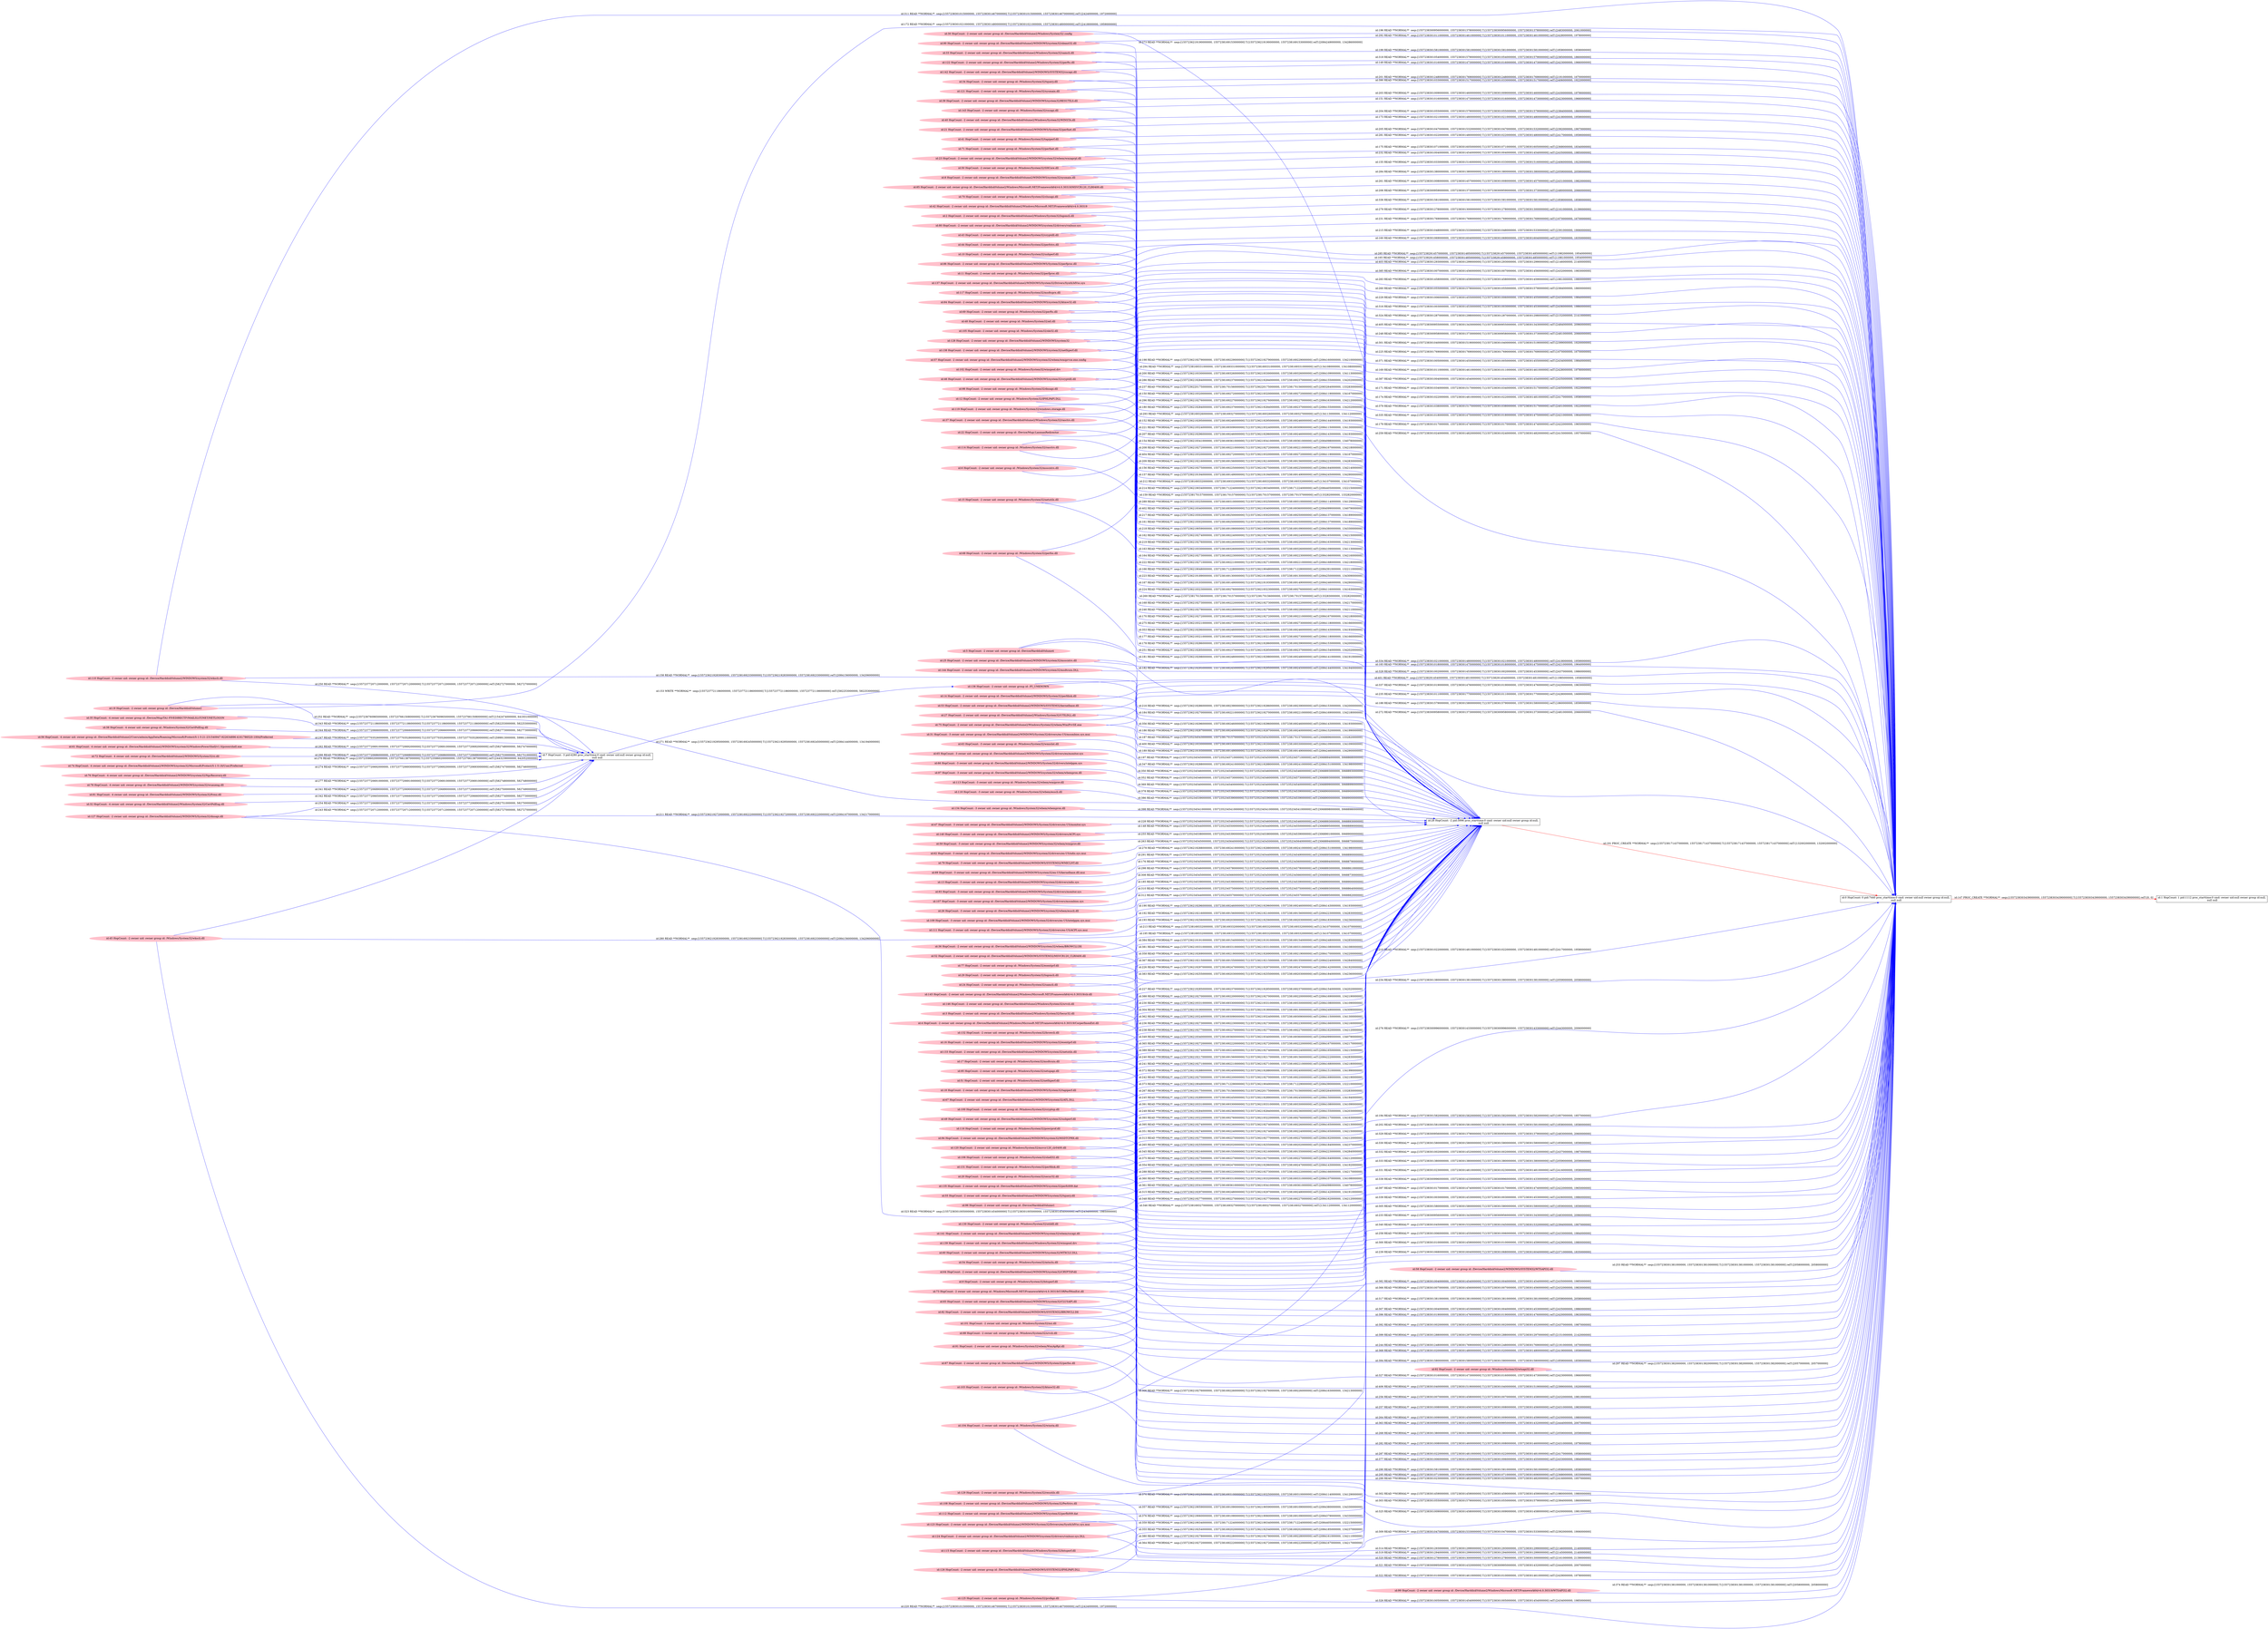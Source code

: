digraph  {
rankdir=LR
"0"[color=black,label="id:0 HopCount: 0 pid:7440 proc_starttime:0 cmd: owner uid:null owner group id:null,\n null null", shape=box,style=solid];
"1"[color=black,label="id:1 HopCount: 1 pid:1112 proc_starttime:0 cmd: owner uid:null owner group id:null,\n null null", shape=box,style=solid];
"0" -> "1" [id=147,__obj="PROC_CREATE"color=red,label="id:147 PROC_CREATE **NORMAL**  seqs:[1557238303439000000, 1557238303439000000] T:[1557238303439000000, 1557238303439000000] relT:[0, 0]",style=solid];
"140"[color=pink,label="id:140 HopCount: -3 owner uid: owner group id: /Device/HarddiskVolume2/WINDOWS/System32/drivers/ACPI.sys ", shape=oval,style=filled];
"28"[color=black,label="id:28 HopCount: -2 pid:3996 proc_starttime:0 cmd: owner uid:null owner group id:null,\n null null", shape=box,style=solid];
"140" -> "28" [id=148,__obj="READ"color=blue,label="id:148 READ **NORMAL**  seqs:[1557235234544000000, 1557235234550000000] T:[1557235234544000000, 1557235234550000000] relT:[3068895000000, 3068889000000]",style=solid];
"142"[color=pink,label="id:142 HopCount: -2 owner uid: owner group id: /Device/HarddiskVolume2/WINDOWS/SYSTEM32/cscapi.dll ", shape=oval,style=filled];
"142" -> "0" [id=149,__obj="READ"color=blue,label="id:149 READ **NORMAL**  seqs:[1557238301016000000, 1557238301473000000] T:[1557238301016000000, 1557238301473000000] relT:[2423000000, 1966000000]",style=solid];
"121"[color=pink,label="id:121 HopCount: -2 owner uid: owner group id: /Windows/System32/sysmain.dll ", shape=oval,style=filled];
"121" -> "28" [id=150,__obj="READ"color=blue,label="id:150 READ **NORMAL**  seqs:[1557236219320000000, 1557238169272000000] T:[1557236219320000000, 1557238169272000000] relT:[2084119000000, 134167000000]",style=solid];
"143"[color=pink,label="id:143 HopCount: -2 owner uid: owner group id: /Windows/System32/cscapi.dll ", shape=oval,style=filled];
"143" -> "0" [id=151,__obj="READ"color=blue,label="id:151 READ **NORMAL**  seqs:[1557238301016000000, 1557238301473000000] T:[1557238301016000000, 1557238301473000000] relT:[2423000000, 1966000000]",style=solid];
"21"[color=pink,label="id:21 HopCount: -2 owner uid: owner group id: /Device/HarddiskVolume2/WINDOWS/System32/perfnet.dll ", shape=oval,style=filled];
"21" -> "28" [id=152,__obj="READ"color=blue,label="id:152 READ **NORMAL**  seqs:[1557236219295000000, 1557238169246000000] T:[1557236219295000000, 1557238169246000000] relT:[2084144000000, 134193000000]",style=solid];
"7"[color=black,label="id:7 HopCount: -3 pid:4280 proc_starttime:0 cmd: owner uid:null owner group id:null,\n null null", shape=box,style=solid];
"136"[color=pink,label="id:136 HopCount: -2 owner uid: owner group id: /FI_UNKNOWN ", shape=oval,style=filled];
"7" -> "136" [id=153,__obj="WRITE"color=blue,label="id:153 WRITE **NORMAL**  seqs:[1557237721186000000, 1557237721186000000] T:[1557237721186000000, 1557237721186000000] relT:[582253000000, 582253000000]",style=solid];
"23"[color=pink,label="id:23 HopCount: -2 owner uid: owner group id: /Device/HarddiskVolume2/WINDOWS/system32/wbem/wmiaprpl.dll ", shape=oval,style=filled];
"23" -> "28" [id=154,__obj="READ"color=blue,label="id:154 READ **NORMAL**  seqs:[1557236219341000000, 1557238169361000000] T:[1557236219341000000, 1557238169361000000] relT:[2084098000000, 134078000000]",style=solid];
"8"[color=pink,label="id:8 HopCount: -2 owner uid: owner group id: /Device/HarddiskVolume2/WINDOWS/system32/sysmain.dll ", shape=oval,style=filled];
"8" -> "0" [id=155,__obj="READ"color=blue,label="id:155 READ **NORMAL**  seqs:[1557238301033000000, 1557238301516000000] T:[1557238301033000000, 1557238301516000000] relT:[2406000000, 1923000000]",style=solid];
"70"[color=pink,label="id:70 HopCount: -2 owner uid: owner group id: /Windows/System32/clusapi.dll ", shape=oval,style=filled];
"70" -> "28" [id=156,__obj="READ"color=blue,label="id:156 READ **NORMAL**  seqs:[1557236219275000000, 1557238169225000000] T:[1557236219275000000, 1557238169225000000] relT:[2084164000000, 134214000000]",style=solid];
"42"[color=pink,label="id:42 HopCount: -2 owner uid: owner group id: /Device/HarddiskVolume2/Windows/Microsoft.NET/Framework64/v4.0.30319 ", shape=oval,style=filled];
"42" -> "28" [id=157,__obj="READ"color=blue,label="id:157 READ **NORMAL**  seqs:[1557236219194000000, 1557238169149000000] T:[1557236219194000000, 1557238169149000000] relT:[2084245000000, 134290000000]",style=solid];
"110"[color=pink,label="id:110 HopCount: -2 owner uid: owner group id: /Device/HarddiskVolume2/WINDOWS/system32/wkscli.dll ", shape=oval,style=filled];
"110" -> "28" [id=158,__obj="READ"color=blue,label="id:158 READ **NORMAL**  seqs:[1557236219283000000, 1557238169233000000] T:[1557236219283000000, 1557238169233000000] relT:[2084156000000, 134206000000]",style=solid];
"43"[color=pink,label="id:43 HopCount: -2 owner uid: owner group id: /Windows/System32/cryptdll.dll ", shape=oval,style=filled];
"43" -> "28" [id=159,__obj="READ"color=blue,label="id:159 READ **NORMAL**  seqs:[1557238170157000000, 1557238170157000000] T:[1557238170157000000, 1557238170157000000] relT:[133282000000, 133282000000]",style=solid];
"10"[color=pink,label="id:10 HopCount: -2 owner uid: owner group id: /Windows/System32/usbperf.dll ", shape=oval,style=filled];
"10" -> "0" [id=160,__obj="READ"color=blue,label="id:160 READ **NORMAL**  seqs:[1557238301069000000, 1557238301604000000] T:[1557238301069000000, 1557238301604000000] relT:[2370000000, 1835000000]",style=solid];
"11"[color=pink,label="id:11 HopCount: -2 owner uid: owner group id: /Windows/System32/perfproc.dll ", shape=oval,style=filled];
"11" -> "28" [id=161,__obj="READ"color=blue,label="id:161 READ **NORMAL**  seqs:[1557236219302000000, 1557238169250000000] T:[1557236219302000000, 1557238169250000000] relT:[2084137000000, 134189000000]",style=solid];
"117"[color=pink,label="id:117 HopCount: -2 owner uid: owner group id: /Windows/System32/msdtcprx.dll ", shape=oval,style=filled];
"117" -> "28" [id=162,__obj="READ"color=blue,label="id:162 READ **NORMAL**  seqs:[1557236219274000000, 1557238169224000000] T:[1557236219274000000, 1557238169224000000] relT:[2084165000000, 134215000000]",style=solid];
"69"[color=pink,label="id:69 HopCount: -2 owner uid: owner group id: /Windows/System32/perfts.dll ", shape=oval,style=filled];
"69" -> "28" [id=163,__obj="READ"color=blue,label="id:163 READ **NORMAL**  seqs:[1557236219330000000, 1557238169326000000] T:[1557236219330000000, 1557238169326000000] relT:[2084109000000, 134113000000]",style=solid];
"48"[color=pink,label="id:48 HopCount: -2 owner uid: owner group id: /Windows/System32/atl.dll ", shape=oval,style=filled];
"48" -> "28" [id=164,__obj="READ"color=blue,label="id:164 READ **NORMAL**  seqs:[1557236219273000000, 1557238169223000000] T:[1557236219273000000, 1557238169223000000] relT:[2084166000000, 134216000000]",style=solid];
"11" -> "0" [id=165,__obj="READ"color=blue,label="id:165 READ **NORMAL**  seqs:[1557238291458000000, 1557238301485000000] T:[1557238291458000000, 1557238301485000000] relT:[11981000000, 1954000000]",style=solid];
"128"[color=pink,label="id:128 HopCount: -2 owner uid: owner group id: /Device/HarddiskVolume2/WINDOWS/system32 ", shape=oval,style=filled];
"128" -> "28" [id=166,__obj="READ"color=blue,label="id:166 READ **NORMAL**  seqs:[1557236219048000000, 1557238171228000000] T:[1557236219048000000, 1557238171228000000] relT:[2084391000000, 132211000000]",style=solid];
"57"[color=pink,label="id:57 HopCount: -2 owner uid: owner group id: /Device/HarddiskVolume2/WINDOWS/system32/wbem/wmiprvse.exe.config ", shape=oval,style=filled];
"57" -> "28" [id=167,__obj="READ"color=blue,label="id:167 READ **NORMAL**  seqs:[1557236219193000000, 1557238169149000000] T:[1557236219193000000, 1557238169149000000] relT:[2084246000000, 134290000000]",style=solid];
"98"[color=pink,label="id:98 HopCount: -2 owner uid: owner group id: /Windows/System32/dnsapi.dll ", shape=oval,style=filled];
"98" -> "28" [id=168,__obj="READ"color=blue,label="id:168 READ **NORMAL**  seqs:[1557236219273000000, 1557238169222000000] T:[1557236219273000000, 1557238169222000000] relT:[2084166000000, 134217000000]",style=solid];
"12"[color=pink,label="id:12 HopCount: -2 owner uid: owner group id: /Windows/System32/IPHLPAPI.DLL ", shape=oval,style=filled];
"12" -> "0" [id=169,__obj="READ"color=blue,label="id:169 READ **NORMAL**  seqs:[1557238301011000000, 1557238301461000000] T:[1557238301011000000, 1557238301461000000] relT:[2428000000, 1978000000]",style=solid];
"119"[color=pink,label="id:119 HopCount: -2 owner uid: owner group id: /Windows/System32/windows.storage.dll ", shape=oval,style=filled];
"119" -> "28" [id=170,__obj="READ"color=blue,label="id:170 READ **NORMAL**  seqs:[1557236219272000000, 1557238169221000000] T:[1557236219272000000, 1557238169221000000] relT:[2084167000000, 134218000000]",style=solid];
"37"[color=pink,label="id:37 HopCount: -2 owner uid: owner group id: /Device/HarddiskVolume2/Windows/System32/rasctrs.dll ", shape=oval,style=filled];
"37" -> "0" [id=171,__obj="READ"color=blue,label="id:171 READ **NORMAL**  seqs:[1557238301034000000, 1557238301517000000] T:[1557238301034000000, 1557238301517000000] relT:[2405000000, 1922000000]",style=solid];
"19"[color=pink,label="id:19 HopCount: -2 owner uid: owner group id: /Device/HarddiskVolume2 ", shape=oval,style=filled];
"19" -> "0" [id=172,__obj="READ"color=blue,label="id:172 READ **NORMAL**  seqs:[1557238301021000000, 1557238301480000000] T:[1557238301021000000, 1557238301480000000] relT:[2418000000, 1959000000]",style=solid];
"21" -> "0" [id=173,__obj="READ"color=blue,label="id:173 READ **NORMAL**  seqs:[1557238301021000000, 1557238301480000000] T:[1557238301021000000, 1557238301480000000] relT:[2418000000, 1959000000]",style=solid];
"22"[color=pink,label="id:22 HopCount: -2 owner uid: owner group id: /Device/Mup/;LanmanRedirector ", shape=oval,style=filled];
"22" -> "0" [id=174,__obj="READ"color=blue,label="id:174 READ **NORMAL**  seqs:[1557238301022000000, 1557238301481000000] T:[1557238301022000000, 1557238301481000000] relT:[2417000000, 1958000000]",style=solid];
"23" -> "0" [id=175,__obj="READ"color=blue,label="id:175 READ **NORMAL**  seqs:[1557238301071000000, 1557238301605000000] T:[1557238301071000000, 1557238301605000000] relT:[2368000000, 1834000000]",style=solid];
"13"[color=pink,label="id:13 HopCount: -3 owner uid: owner group id: /Device/HarddiskVolume2/WINDOWS/system32/drivers/ndis.sys ", shape=oval,style=filled];
"13" -> "28" [id=176,__obj="READ"color=blue,label="id:176 READ **NORMAL**  seqs:[1557235234545000000, 1557235234560000000] T:[1557235234545000000, 1557235234560000000] relT:[3068894000000, 3068879000000]",style=solid];
"114"[color=pink,label="id:114 HopCount: -2 owner uid: owner group id: /Windows/System32/rasctrs.dll ", shape=oval,style=filled];
"114" -> "28" [id=177,__obj="READ"color=blue,label="id:177 READ **NORMAL**  seqs:[1557236219321000000, 1557238169273000000] T:[1557236219321000000, 1557238169273000000] relT:[2084118000000, 134166000000]",style=solid];
"6"[color=pink,label="id:6 HopCount: -2 owner uid: owner group id: /Windows/System32/msscntrs.dll ", shape=oval,style=filled];
"6" -> "28" [id=178,__obj="READ"color=blue,label="id:178 READ **NORMAL**  seqs:[1557236219286000000, 1557238169239000000] T:[1557236219286000000, 1557238169239000000] relT:[2084153000000, 134200000000]",style=solid];
"15"[color=pink,label="id:15 HopCount: -2 owner uid: owner group id: /Windows/System32/netutils.dll ", shape=oval,style=filled];
"15" -> "0" [id=179,__obj="READ"color=blue,label="id:179 READ **NORMAL**  seqs:[1557238301017000000, 1557238301474000000] T:[1557238301017000000, 1557238301474000000] relT:[2422000000, 1965000000]",style=solid];
"143" -> "28" [id=180,__obj="READ"color=blue,label="id:180 READ **NORMAL**  seqs:[1557236219284000000, 1557238169237000000] T:[1557236219284000000, 1557238169237000000] relT:[2084155000000, 134202000000]",style=solid];
"68"[color=pink,label="id:68 HopCount: -2 owner uid: owner group id: /Windows/System32/perfos.dll ", shape=oval,style=filled];
"68" -> "28" [id=181,__obj="READ"color=blue,label="id:181 READ **NORMAL**  seqs:[1557236219298000000, 1557238169248000000] T:[1557236219298000000, 1557238169248000000] relT:[2084141000000, 134191000000]",style=solid];
"5"[color=pink,label="id:5 HopCount: -2 owner uid: owner group id: /Device/HarddiskVolume4 ", shape=oval,style=filled];
"5" -> "28" [id=182,__obj="READ"color=blue,label="id:182 READ **NORMAL**  seqs:[1557236219295000000, 1557238169245000000] T:[1557236219295000000, 1557238169245000000] relT:[2084144000000, 134194000000]",style=solid];
"25"[color=pink,label="id:25 HopCount: -2 owner uid: owner group id: /Device/HarddiskVolume2/WINDOWS/system32/msscntrs.dll ", shape=oval,style=filled];
"25" -> "0" [id=183,__obj="READ"color=blue,label="id:183 READ **NORMAL**  seqs:[1557238301018000000, 1557238301475000000] T:[1557238301018000000, 1557238301475000000] relT:[2421000000, 1964000000]",style=solid];
"144"[color=pink,label="id:144 HopCount: -2 owner uid: owner group id: /Device/HarddiskVolume2/WINDOWS/system32/msdtcuiu.DLL ", shape=oval,style=filled];
"144" -> "28" [id=184,__obj="READ"color=blue,label="id:184 READ **NORMAL**  seqs:[1557236219270000000, 1557238169221000000] T:[1557236219270000000, 1557238169221000000] relT:[2084169000000, 134218000000]",style=solid];
"26"[color=pink,label="id:26 HopCount: -3 owner uid: owner group id: /Device/HarddiskVolume2/WINDOWS/system32/wbem/esscli.dll ", shape=oval,style=filled];
"26" -> "28" [id=185,__obj="READ"color=blue,label="id:185 READ **NORMAL**  seqs:[1557235234539000000, 1557235234539000000] T:[1557235234539000000, 1557235234539000000] relT:[3068900000000, 3068900000000]",style=solid];
"14"[color=pink,label="id:14 HopCount: -2 owner uid: owner group id: /Device/HarddiskVolume2/WINDOWS/System32/perfdisk.dll ", shape=oval,style=filled];
"14" -> "28" [id=186,__obj="READ"color=blue,label="id:186 READ **NORMAL**  seqs:[1557236219287000000, 1557238169240000000] T:[1557236219287000000, 1557238169240000000] relT:[2084152000000, 134199000000]",style=solid];
"53"[color=pink,label="id:53 HopCount: -2 owner uid: owner group id: /Device/HarddiskVolume2/WINDOWS/SYSTEM32/kernelbase.dll ", shape=oval,style=filled];
"53" -> "28" [id=187,__obj="READ"color=blue,label="id:187 READ **NORMAL**  seqs:[1557235234543000000, 1557238170157000000] T:[1557235234543000000, 1557238170157000000] relT:[3068896000000, 133282000000]",style=solid];
"27"[color=pink,label="id:27 HopCount: -2 owner uid: owner group id: /Device/HarddiskVolume2/Windows/System32/UTILDLL.dll ", shape=oval,style=filled];
"27" -> "0" [id=188,__obj="READ"color=blue,label="id:188 READ **NORMAL**  seqs:[1557238301579000000, 1557238301580000000] T:[1557238301579000000, 1557238301580000000] relT:[1860000000, 1859000000]",style=solid];
"75"[color=pink,label="id:75 HopCount: -2 owner uid: owner group id: /Device/HarddiskVolume2/Windows/System32/wbem/WmiPrvSE.exe ", shape=oval,style=filled];
"75" -> "28" [id=189,__obj="READ"color=blue,label="id:189 READ **NORMAL**  seqs:[1557236219193000000, 1557238169149000000] T:[1557236219193000000, 1557238169149000000] relT:[2084246000000, 134290000000]",style=solid];
"36"[color=pink,label="id:36 HopCount: -2 owner uid: owner group id: /Device/HarddiskVolume2/WINDOWS/system32/wbem/BROWCLI.Dll ", shape=oval,style=filled];
"36" -> "28" [id=190,__obj="READ"color=blue,label="id:190 READ **NORMAL**  seqs:[1557236219296000000, 1557238169246000000] T:[1557236219296000000, 1557238169246000000] relT:[2084143000000, 134193000000]",style=solid];
"28" -> "0" [id=191,__obj="PROC_CREATE"color=red,label="id:191 PROC_CREATE **NORMAL**  seqs:[1557238171437000000, 1557238171437000000] T:[1557238171437000000, 1557238171437000000] relT:[132002000000, 132002000000]",style=solid];
"52"[color=pink,label="id:52 HopCount: -2 owner uid: owner group id: /Device/HarddiskVolume2/WINDOWS/SYSTEM32/MSVCR120_CLR0400.dll ", shape=oval,style=filled];
"52" -> "28" [id=192,__obj="READ"color=blue,label="id:192 READ **NORMAL**  seqs:[1557236219216000000, 1557238169156000000] T:[1557236219216000000, 1557238169156000000] relT:[2084223000000, 134283000000]",style=solid];
"77"[color=pink,label="id:77 HopCount: -2 owner uid: owner group id: /Windows/System32/esentprf.dll ", shape=oval,style=filled];
"77" -> "28" [id=193,__obj="READ"color=blue,label="id:193 READ **NORMAL**  seqs:[1557236219256000000, 1557238169203000000] T:[1557236219256000000, 1557238169203000000] relT:[2084183000000, 134236000000]",style=solid];
"29"[color=pink,label="id:29 HopCount: -2 owner uid: owner group id: /Windows/System32/logoncli.dll ", shape=oval,style=filled];
"29" -> "0" [id=194,__obj="READ"color=blue,label="id:194 READ **NORMAL**  seqs:[1557238301582000000, 1557238301582000000] T:[1557238301582000000, 1557238301582000000] relT:[1857000000, 1857000000]",style=solid];
"24"[color=pink,label="id:24 HopCount: -2 owner uid: owner group id: /Windows/System32/samcli.dll ", shape=oval,style=filled];
"24" -> "28" [id=195,__obj="READ"color=blue,label="id:195 READ **NORMAL**  seqs:[1557238169332000000, 1557238169332000000] T:[1557238169332000000, 1557238169332000000] relT:[134107000000, 134107000000]",style=solid];
"30"[color=pink,label="id:30 HopCount: -2 owner uid: owner group id: /Device/HarddiskVolume2/Windows/System32/.config ", shape=oval,style=filled];
"30" -> "0" [id=196,__obj="READ"color=blue,label="id:196 READ **NORMAL**  seqs:[1557238300956000000, 1557238301378000000] T:[1557238300956000000, 1557238301378000000] relT:[2483000000, 2061000000]",style=solid];
"31"[color=pink,label="id:31 HopCount: -3 owner uid: owner group id: /Device/HarddiskVolume2/WINDOWS/System32/drivers/en-US/mssmbios.sys.mui ", shape=oval,style=filled];
"31" -> "28" [id=197,__obj="READ"color=blue,label="id:197 READ **NORMAL**  seqs:[1557235234545000000, 1557235234571000000] T:[1557235234545000000, 1557235234571000000] relT:[3068894000000, 3068868000000]",style=solid];
"90"[color=pink,label="id:90 HopCount: -2 owner uid: owner group id: /Device/HarddiskVolume2/WINDOWS/system32/oleaut32.dll ", shape=oval,style=filled];
"90" -> "28" [id=198,__obj="READ"color=blue,label="id:198 READ **NORMAL**  seqs:[1557236219279000000, 1557238169229000000] T:[1557236219279000000, 1557238169229000000] relT:[2084160000000, 134210000000]",style=solid];
"33"[color=pink,label="id:33 HopCount: -2 owner uid: owner group id: /Device/HarddiskVolume2/Windows/System32/samcli.dll ", shape=oval,style=filled];
"33" -> "0" [id=199,__obj="READ"color=blue,label="id:199 READ **NORMAL**  seqs:[1557238301581000000, 1557238301581000000] T:[1557238301581000000, 1557238301581000000] relT:[1858000000, 1858000000]",style=solid];
"122"[color=pink,label="id:122 HopCount: -2 owner uid: owner group id: /Device/HarddiskVolume2/Windows/System32/perfts.dll ", shape=oval,style=filled];
"122" -> "28" [id=200,__obj="READ"color=blue,label="id:200 READ **NORMAL**  seqs:[1557236219330000000, 1557238169326000000] T:[1557236219330000000, 1557238169326000000] relT:[2084109000000, 134113000000]",style=solid];
"34"[color=pink,label="id:34 HopCount: -2 owner uid: owner group id: /Windows/System32/tquery.dll ", shape=oval,style=filled];
"34" -> "0" [id=201,__obj="READ"color=blue,label="id:201 READ **NORMAL**  seqs:[1557238301248000000, 1557238301769000000] T:[1557238301248000000, 1557238301769000000] relT:[2191000000, 1670000000]",style=solid];
"24" -> "0" [id=202,__obj="READ"color=blue,label="id:202 READ **NORMAL**  seqs:[1557238301581000000, 1557238301581000000] T:[1557238301581000000, 1557238301581000000] relT:[1858000000, 1858000000]",style=solid];
"39"[color=pink,label="id:39 HopCount: -2 owner uid: owner group id: /Device/HarddiskVolume2/WINDOWS/system32/RESUTILS.dll ", shape=oval,style=filled];
"39" -> "0" [id=203,__obj="READ"color=blue,label="id:203 READ **NORMAL**  seqs:[1557238301009000000, 1557238301460000000] T:[1557238301009000000, 1557238301460000000] relT:[2430000000, 1979000000]",style=solid];
"40"[color=pink,label="id:40 HopCount: -2 owner uid: owner group id: /Device/HarddiskVolume2/Windows/System32/WINSTA.dll ", shape=oval,style=filled];
"40" -> "0" [id=204,__obj="READ"color=blue,label="id:204 READ **NORMAL**  seqs:[1557238301055000000, 1557238301579000000] T:[1557238301055000000, 1557238301579000000] relT:[2384000000, 1860000000]",style=solid];
"41"[color=pink,label="id:41 HopCount: -2 owner uid: owner group id: /Windows/System32/tapiperf.dll ", shape=oval,style=filled];
"41" -> "0" [id=205,__obj="READ"color=blue,label="id:205 READ **NORMAL**  seqs:[1557238301047000000, 1557238301532000000] T:[1557238301047000000, 1557238301532000000] relT:[2392000000, 1907000000]",style=solid];
"42" -> "0" [id=206,__obj="READ"color=blue,label="id:206 READ **NORMAL**  seqs:[1557238300959000000, 1557238301373000000] T:[1557238300959000000, 1557238301373000000] relT:[2480000000, 2066000000]",style=solid];
"71"[color=pink,label="id:71 HopCount: -2 owner uid: owner group id: /Windows/System32/perfnet.dll ", shape=oval,style=filled];
"71" -> "28" [id=207,__obj="READ"color=blue,label="id:207 READ **NORMAL**  seqs:[1557236219296000000, 1557238169246000000] T:[1557236219296000000, 1557238169246000000] relT:[2084143000000, 134193000000]",style=solid];
"50"[color=pink,label="id:50 HopCount: -2 owner uid: owner group id: /Windows/System32/SHCore.dll ", shape=oval,style=filled];
"50" -> "28" [id=208,__obj="READ"color=blue,label="id:208 READ **NORMAL**  seqs:[1557236219272000000, 1557238169221000000] T:[1557236219272000000, 1557238169221000000] relT:[2084167000000, 134218000000]",style=solid];
"85"[color=pink,label="id:85 HopCount: -2 owner uid: owner group id: /Device/HarddiskVolume2/Windows/Microsoft.NET/Framework64/v4.0.30319/MSVCR120_CLR0400.dll ", shape=oval,style=filled];
"85" -> "28" [id=209,__obj="READ"color=blue,label="id:209 READ **NORMAL**  seqs:[1557236219216000000, 1557238169156000000] T:[1557236219216000000, 1557238169156000000] relT:[2084223000000, 134283000000]",style=solid];
"36" -> "0" [id=210,__obj="READ"color=blue,label="id:210 READ **NORMAL**  seqs:[1557238301022000000, 1557238301481000000] T:[1557238301022000000, 1557238301481000000] relT:[2417000000, 1958000000]",style=solid];
"127"[color=pink,label="id:127 HopCount: -2 owner uid: owner group id: /Device/HarddiskVolume2/WINDOWS/System32/dnsapi.dll ", shape=oval,style=filled];
"127" -> "28" [id=211,__obj="READ"color=blue,label="id:211 READ **NORMAL**  seqs:[1557236219272000000, 1557238169222000000] T:[1557236219272000000, 1557238169222000000] relT:[2084167000000, 134217000000]",style=solid];
"2"[color=pink,label="id:2 HopCount: -2 owner uid: owner group id: /Device/HarddiskVolume2/Windows/System32/logoncli.dll ", shape=oval,style=filled];
"2" -> "28" [id=212,__obj="READ"color=blue,label="id:212 READ **NORMAL**  seqs:[1557238169332000000, 1557238169332000000] T:[1557238169332000000, 1557238169332000000] relT:[134107000000, 134107000000]",style=solid];
"29" -> "28" [id=213,__obj="READ"color=blue,label="id:213 READ **NORMAL**  seqs:[1557238169332000000, 1557238169332000000] T:[1557238169332000000, 1557238169332000000] relT:[134107000000, 134107000000]",style=solid];
"80"[color=pink,label="id:80 HopCount: -2 owner uid: owner group id: /Device/HarddiskVolume2/WINDOWS/system32/drivers/vmbusr.sys ", shape=oval,style=filled];
"80" -> "28" [id=214,__obj="READ"color=blue,label="id:214 READ **NORMAL**  seqs:[1557236219034000000, 1557238171224000000] T:[1557236219034000000, 1557238171224000000] relT:[2084405000000, 132215000000]",style=solid];
"44"[color=pink,label="id:44 HopCount: -2 owner uid: owner group id: /Windows/System32/perfctrs.dll ", shape=oval,style=filled];
"44" -> "0" [id=215,__obj="READ"color=blue,label="id:215 READ **NORMAL**  seqs:[1557238301048000000, 1557238301533000000] T:[1557238301048000000, 1557238301533000000] relT:[2391000000, 1906000000]",style=solid];
"25" -> "28" [id=216,__obj="READ"color=blue,label="id:216 READ **NORMAL**  seqs:[1557236219286000000, 1557238169239000000] T:[1557236219286000000, 1557238169239000000] relT:[2084153000000, 134200000000]",style=solid];
"86"[color=pink,label="id:86 HopCount: -2 owner uid: owner group id: /Device/HarddiskVolume2/WINDOWS/System32/perfproc.dll ", shape=oval,style=filled];
"86" -> "28" [id=217,__obj="READ"color=blue,label="id:217 READ **NORMAL**  seqs:[1557236219302000000, 1557238169250000000] T:[1557236219302000000, 1557238169250000000] relT:[2084137000000, 134189000000]",style=solid];
"137"[color=pink,label="id:137 HopCount: -2 owner uid: owner group id: /Device/HarddiskVolume2/WINDOWS/System32/Drivers/Synth3dVsc.sys ", shape=oval,style=filled];
"137" -> "28" [id=218,__obj="READ"color=blue,label="id:218 READ **NORMAL**  seqs:[1557236219059000000, 1557238169109000000] T:[1557236219059000000, 1557238169109000000] relT:[2084380000000, 134330000000]",style=solid];
"84"[color=pink,label="id:84 HopCount: -2 owner uid: owner group id: /Device/HarddiskVolume2/WINDOWS/system32/ktmw32.dll ", shape=oval,style=filled];
"84" -> "28" [id=219,__obj="READ"color=blue,label="id:219 READ **NORMAL**  seqs:[1557236219276000000, 1557238169226000000] T:[1557236219276000000, 1557238169226000000] relT:[2084163000000, 134213000000]",style=solid];
"45"[color=pink,label="id:45 HopCount: -2 owner uid: owner group id: /Windows/System32/wkscli.dll ", shape=oval,style=filled];
"45" -> "0" [id=220,__obj="READ"color=blue,label="id:220 READ **NORMAL**  seqs:[1557238301015000000, 1557238301467000000] T:[1557238301015000000, 1557238301467000000] relT:[2424000000, 1972000000]",style=solid];
"41" -> "28" [id=221,__obj="READ"color=blue,label="id:221 READ **NORMAL**  seqs:[1557236219324000000, 1557238169309000000] T:[1557236219324000000, 1557238169309000000] relT:[2084115000000, 134130000000]",style=solid];
"105"[color=pink,label="id:105 HopCount: -2 owner uid: owner group id: /Windows/System32/ole32.dll ", shape=oval,style=filled];
"105" -> "28" [id=222,__obj="READ"color=blue,label="id:222 READ **NORMAL**  seqs:[1557236219271000000, 1557238169221000000] T:[1557236219271000000, 1557238169221000000] relT:[2084168000000, 134218000000]",style=solid];
"138"[color=pink,label="id:138 HopCount: -2 owner uid: owner group id: /Device/HarddiskVolume2/WINDOWS/system32/netfxperf.dll ", shape=oval,style=filled];
"138" -> "28" [id=223,__obj="READ"color=blue,label="id:223 READ **NORMAL**  seqs:[1557236219189000000, 1557238169130000000] T:[1557236219189000000, 1557238169130000000] relT:[2084250000000, 134309000000]",style=solid];
"102"[color=pink,label="id:102 HopCount: -2 owner uid: owner group id: /Windows/System32/winspool.drv ", shape=oval,style=filled];
"102" -> "28" [id=224,__obj="READ"color=blue,label="id:224 READ **NORMAL**  seqs:[1557236219323000000, 1557238169276000000] T:[1557236219323000000, 1557238169276000000] relT:[2084116000000, 134163000000]",style=solid];
"46"[color=pink,label="id:46 HopCount: -2 owner uid: owner group id: /Device/HarddiskVolume2/WINDOWS/system32/cryptdll.dll ", shape=oval,style=filled];
"46" -> "0" [id=225,__obj="READ"color=blue,label="id:225 READ **NORMAL**  seqs:[1557238301769000000, 1557238301769000000] T:[1557238301769000000, 1557238301769000000] relT:[1670000000, 1670000000]",style=solid];
"132"[color=pink,label="id:132 HopCount: -2 owner uid: owner group id: /Windows/System32/browcli.dll ", shape=oval,style=filled];
"132" -> "28" [id=226,__obj="READ"color=blue,label="id:226 READ **NORMAL**  seqs:[1557236219297000000, 1557238169247000000] T:[1557236219297000000, 1557238169247000000] relT:[2084142000000, 134192000000]",style=solid];
"133"[color=pink,label="id:133 HopCount: -2 owner uid: owner group id: /Device/HarddiskVolume2/WINDOWS/system32/netutils.dll ", shape=oval,style=filled];
"133" -> "28" [id=227,__obj="READ"color=blue,label="id:227 READ **NORMAL**  seqs:[1557236219285000000, 1557238169237000000] T:[1557236219285000000, 1557238169237000000] relT:[2084154000000, 134202000000]",style=solid];
"47"[color=pink,label="id:47 HopCount: -3 owner uid: owner group id: /Device/HarddiskVolume2/WINDOWS/System32/drivers/en-US/monitor.sys ", shape=oval,style=filled];
"47" -> "28" [id=228,__obj="READ"color=blue,label="id:228 READ **NORMAL**  seqs:[1557235234546000000, 1557235234546000000] T:[1557235234546000000, 1557235234546000000] relT:[3068893000000, 3068893000000]",style=solid];
"48" -> "0" [id=229,__obj="READ"color=blue,label="id:229 READ **NORMAL**  seqs:[1557238301006000000, 1557238301455000000] T:[1557238301006000000, 1557238301455000000] relT:[2433000000, 1984000000]",style=solid];
"95"[color=pink,label="id:95 HopCount: -2 owner uid: owner group id: /Windows/System32/setupapi.dll ", shape=oval,style=filled];
"95" -> "28" [id=230,__obj="READ"color=blue,label="id:230 READ **NORMAL**  seqs:[1557236219331000000, 1557238169330000000] T:[1557236219331000000, 1557238169330000000] relT:[2084108000000, 134109000000]",style=solid];
"43" -> "0" [id=231,__obj="READ"color=blue,label="id:231 READ **NORMAL**  seqs:[1557238301769000000, 1557238301769000000] T:[1557238301769000000, 1557238301769000000] relT:[1670000000, 1670000000]",style=solid];
"50" -> "0" [id=232,__obj="READ"color=blue,label="id:232 READ **NORMAL**  seqs:[1557238301004000000, 1557238301454000000] T:[1557238301004000000, 1557238301454000000] relT:[2435000000, 1985000000]",style=solid];
"51"[color=pink,label="id:51 HopCount: -2 owner uid: owner group id: /Windows/System32/netfxperf.dll ", shape=oval,style=filled];
"51" -> "0" [id=233,__obj="READ"color=blue,label="id:233 READ **NORMAL**  seqs:[1557238300956000000, 1557238301343000000] T:[1557238300956000000, 1557238301343000000] relT:[2483000000, 2096000000]",style=solid];
"52" -> "0" [id=234,__obj="READ"color=blue,label="id:234 READ **NORMAL**  seqs:[1557238301380000000, 1557238301381000000] T:[1557238301380000000, 1557238301381000000] relT:[2059000000, 2058000000]",style=solid];
"53" -> "0" [id=235,__obj="READ"color=blue,label="id:235 READ **NORMAL**  seqs:[1557238301011000000, 1557238301770000000] T:[1557238301011000000, 1557238301770000000] relT:[2428000000, 1669000000]",style=solid];
"67"[color=pink,label="id:67 HopCount: -2 owner uid: owner group id: /Device/HarddiskVolume2/WINDOWS/system32/ATL.DLL ", shape=oval,style=filled];
"67" -> "28" [id=236,__obj="READ"color=blue,label="id:236 READ **NORMAL**  seqs:[1557236219273000000, 1557238169223000000] T:[1557236219273000000, 1557238169223000000] relT:[2084166000000, 134216000000]",style=solid];
"34" -> "28" [id=237,__obj="READ"color=blue,label="id:237 READ **NORMAL**  seqs:[1557236220175000000, 1557238170156000000] T:[1557236220175000000, 1557238170156000000] relT:[2083264000000, 133283000000]",style=solid];
"100"[color=pink,label="id:100 HopCount: -2 owner uid: owner group id: /Windows/System32/cryptsp.dll ", shape=oval,style=filled];
"100" -> "28" [id=238,__obj="READ"color=blue,label="id:238 READ **NORMAL**  seqs:[1557236219277000000, 1557238169227000000] T:[1557236219277000000, 1557238169227000000] relT:[2084162000000, 134212000000]",style=solid];
"49"[color=pink,label="id:49 HopCount: -2 owner uid: owner group id: /Device/HarddiskVolume2/WINDOWS/system32/usbperf.dll ", shape=oval,style=filled];
"49" -> "0" [id=239,__obj="READ"color=blue,label="id:239 READ **NORMAL**  seqs:[1557238301068000000, 1557238301604000000] T:[1557238301068000000, 1557238301604000000] relT:[2371000000, 1835000000]",style=solid];
"120"[color=pink,label="id:120 HopCount: -2 owner uid: owner group id: /Windows/System32/msvcr120_clr0400.dll ", shape=oval,style=filled];
"120" -> "28" [id=240,__obj="READ"color=blue,label="id:240 READ **NORMAL**  seqs:[1557236219217000000, 1557238169156000000] T:[1557236219217000000, 1557238169156000000] relT:[2084222000000, 134283000000]",style=solid];
"106"[color=pink,label="id:106 HopCount: -2 owner uid: owner group id: /Windows/System32/shell32.dll ", shape=oval,style=filled];
"106" -> "28" [id=241,__obj="READ"color=blue,label="id:241 READ **NORMAL**  seqs:[1557236219271000000, 1557238169221000000] T:[1557236219271000000, 1557238169221000000] relT:[2084168000000, 134218000000]",style=solid];
"20"[color=pink,label="id:20 HopCount: -2 owner uid: owner group id: /Windows/System32/secur32.dll ", shape=oval,style=filled];
"20" -> "28" [id=242,__obj="READ"color=blue,label="id:242 READ **NORMAL**  seqs:[1557236219270000000, 1557238169220000000] T:[1557236219270000000, 1557238169220000000] relT:[2084169000000, 134219000000]",style=solid];
"45" -> "7" [id=243,__obj="READ"color=blue,label="id:243 READ **NORMAL**  seqs:[1557237720712000000, 1557237720712000000] T:[1557237720712000000, 1557237720712000000] relT:[582727000000, 582727000000]",style=solid];
"55"[color=pink,label="id:55 HopCount: -2 owner uid: owner group id: /Device/HarddiskVolume2/WINDOWS/system32/tquery.dll ", shape=oval,style=filled];
"55" -> "0" [id=244,__obj="READ"color=blue,label="id:244 READ **NORMAL**  seqs:[1557238301248000000, 1557238301769000000] T:[1557238301248000000, 1557238301769000000] relT:[2191000000, 1670000000]",style=solid];
"96"[color=pink,label="id:96 HopCount: -2 owner uid: owner group id: /Device/HarddiskVolume1 ", shape=oval,style=filled];
"96" -> "28" [id=245,__obj="READ"color=blue,label="id:245 READ **NORMAL**  seqs:[1557236219289000000, 1557238169245000000] T:[1557236219289000000, 1557238169245000000] relT:[2084150000000, 134194000000]",style=solid];
"12" -> "28" [id=246,__obj="READ"color=blue,label="id:246 READ **NORMAL**  seqs:[1557236219279000000, 1557238169228000000] T:[1557236219279000000, 1557238169228000000] relT:[2084160000000, 134211000000]",style=solid];
"56"[color=pink,label="id:56 HopCount: -4 owner uid: owner group id: /Device/HarddiskVolume2/Users/admin/AppData/Roaming/Microsoft/Protect/S-1-5-21-231540947-922634896-4161786520-1004/Preferred ", shape=oval,style=filled];
"56" -> "7" [id=247,__obj="READ"color=blue,label="id:247 READ **NORMAL**  seqs:[1557237703526000000, 1557237703528000000] T:[1557237703526000000, 1557237703528000000] relT:[599913000000, 599911000000]",style=solid];
"57" -> "0" [id=248,__obj="READ"color=blue,label="id:248 READ **NORMAL**  seqs:[1557238300958000000, 1557238301373000000] T:[1557238300958000000, 1557238301373000000] relT:[2481000000, 2066000000]",style=solid];
"141"[color=pink,label="id:141 HopCount: -2 owner uid: owner group id: /Device/HarddiskVolume2/WINDOWS/system32/wbem/cscapi.dll ", shape=oval,style=filled];
"141" -> "28" [id=249,__obj="READ"color=blue,label="id:249 READ **NORMAL**  seqs:[1557236219284000000, 1557238169236000000] T:[1557236219284000000, 1557238169236000000] relT:[2084155000000, 134203000000]",style=solid];
"110" -> "7" [id=250,__obj="READ"color=blue,label="id:250 READ **NORMAL**  seqs:[1557237720712000000, 1557237720712000000] T:[1557237720712000000, 1557237720712000000] relT:[582727000000, 582727000000]",style=solid];
"15" -> "28" [id=251,__obj="READ"color=blue,label="id:251 READ **NORMAL**  seqs:[1557236219285000000, 1557238169237000000] T:[1557236219285000000, 1557238169237000000] relT:[2084154000000, 134202000000]",style=solid];
"19" -> "7" [id=252,__obj="READ"color=blue,label="id:252 READ **NORMAL**  seqs:[1557236760965000000, 1557237661508000000] T:[1557236760965000000, 1557237661508000000] relT:[1542474000000, 641931000000]",style=solid];
"58"[color=pink,label="id:58 HopCount: -2 owner uid: owner group id: /Device/HarddiskVolume2/WINDOWS/SYSTEM32/WTSAPI32.dll ", shape=oval,style=filled];
"58" -> "0" [id=253,__obj="READ"color=blue,label="id:253 READ **NORMAL**  seqs:[1557238301381000000, 1557238301381000000] T:[1557238301381000000, 1557238301381000000] relT:[2058000000, 2058000000]",style=solid];
"127" -> "7" [id=254,__obj="READ"color=blue,label="id:254 READ **NORMAL**  seqs:[1557237720688000000, 1557237720689000000] T:[1557237720688000000, 1557237720689000000] relT:[582751000000, 582750000000]",style=solid];
"59"[color=pink,label="id:59 HopCount: -3 owner uid: owner group id: /Device/HarddiskVolume2/WINDOWS/system32/wbem/wmiprov.dll ", shape=oval,style=filled];
"59" -> "28" [id=255,__obj="READ"color=blue,label="id:255 READ **NORMAL**  seqs:[1557235234538000000, 1557235234539000000] T:[1557235234538000000, 1557235234539000000] relT:[3068901000000, 3068900000000]",style=solid];
"60"[color=pink,label="id:60 HopCount: -2 owner uid: owner group id: /Device/HarddiskVolume2/WINDOWS/system32/MTXCLU.DLL ", shape=oval,style=filled];
"60" -> "0" [id=256,__obj="READ"color=blue,label="id:256 READ **NORMAL**  seqs:[1557238301007000000, 1557238301458000000] T:[1557238301007000000, 1557238301458000000] relT:[2432000000, 1981000000]",style=solid];
"54"[color=pink,label="id:54 HopCount: -2 owner uid: owner group id: /Windows/System32/mtxclu.dll ", shape=oval,style=filled];
"54" -> "0" [id=257,__obj="READ"color=blue,label="id:257 READ **NORMAL**  seqs:[1557238301008000000, 1557238301456000000] T:[1557238301008000000, 1557238301456000000] relT:[2431000000, 1983000000]",style=solid];
"67" -> "0" [id=258,__obj="READ"color=blue,label="id:258 READ **NORMAL**  seqs:[1557238301006000000, 1557238301455000000] T:[1557238301006000000, 1557238301455000000] relT:[2433000000, 1984000000]",style=solid];
"68" -> "0" [id=259,__obj="READ"color=blue,label="id:259 READ **NORMAL**  seqs:[1557238301024000000, 1557238301482000000] T:[1557238301024000000, 1557238301482000000] relT:[2415000000, 1957000000]",style=solid];
"69" -> "0" [id=260,__obj="READ"color=blue,label="id:260 READ **NORMAL**  seqs:[1557238301055000000, 1557238301579000000] T:[1557238301055000000, 1557238301579000000] relT:[2384000000, 1860000000]",style=solid];
"70" -> "0" [id=261,__obj="READ"color=blue,label="id:261 READ **NORMAL**  seqs:[1557238301008000000, 1557238301457000000] T:[1557238301008000000, 1557238301457000000] relT:[2431000000, 1982000000]",style=solid];
"61"[color=pink,label="id:61 HopCount: -4 owner uid: owner group id: /Device/HarddiskVolume2/WINDOWS/system32/WindowsPowerShell/v1.0/powershell.exe ", shape=oval,style=filled];
"61" -> "7" [id=262,__obj="READ"color=blue,label="id:262 READ **NORMAL**  seqs:[1557237720691000000, 1557237720692000000] T:[1557237720691000000, 1557237720692000000] relT:[582748000000, 582747000000]",style=solid];
"62"[color=pink,label="id:62 HopCount: -3 owner uid: owner group id: /Device/HarddiskVolume2/WINDOWS/system32/drivers/en-US/ndis.sys.mui ", shape=oval,style=filled];
"62" -> "28" [id=263,__obj="READ"color=blue,label="id:263 READ **NORMAL**  seqs:[1557235234545000000, 1557235234564000000] T:[1557235234545000000, 1557235234564000000] relT:[3068894000000, 3068875000000]",style=solid];
"64"[color=pink,label="id:64 HopCount: -2 owner uid: owner group id: /Device/HarddiskVolume2/WINDOWS/system32/CRYPTSP.dll ", shape=oval,style=filled];
"64" -> "0" [id=264,__obj="READ"color=blue,label="id:264 READ **NORMAL**  seqs:[1557238301009000000, 1557238301459000000] T:[1557238301009000000, 1557238301459000000] relT:[2430000000, 1980000000]",style=solid];
"9"[color=pink,label="id:9 HopCount: -2 owner uid: owner group id: /Windows/System32/bitsperf.dll ", shape=oval,style=filled];
"9" -> "28" [id=265,__obj="READ"color=blue,label="id:265 READ **NORMAL**  seqs:[1557236219255000000, 1557238169202000000] T:[1557236219255000000, 1557238169202000000] relT:[2084184000000, 134237000000]",style=solid];
"72"[color=pink,label="id:72 HopCount: -4 owner uid: owner group id: /Device/HarddiskVolume2/WINDOWS/System32/ci.dll ", shape=oval,style=filled];
"72" -> "7" [id=266,__obj="READ"color=blue,label="id:266 READ **NORMAL**  seqs:[1557237720686000000, 1557237720688000000] T:[1557237720686000000, 1557237720688000000] relT:[582753000000, 582751000000]",style=solid];
"55" -> "28" [id=267,__obj="READ"color=blue,label="id:267 READ **NORMAL**  seqs:[1557236220175000000, 1557238170156000000] T:[1557236220175000000, 1557238170156000000] relT:[2083264000000, 133283000000]",style=solid];
"73"[color=pink,label="id:73 HopCount: -2 owner uid: owner group id: /Windows/Microsoft.NET/Framework64/v4.0.30319/CORPerfMonExt.dll ", shape=oval,style=filled];
"73" -> "0" [id=268,__obj="READ"color=blue,label="id:268 READ **NORMAL**  seqs:[1557238301380000000, 1557238301380000000] T:[1557238301380000000, 1557238301380000000] relT:[2059000000, 2059000000]",style=solid];
"46" -> "28" [id=269,__obj="READ"color=blue,label="id:269 READ **NORMAL**  seqs:[1557238170156000000, 1557238170157000000] T:[1557238170156000000, 1557238170157000000] relT:[133283000000, 133282000000]",style=solid];
"74"[color=pink,label="id:74 HopCount: -4 owner uid: owner group id: /Device/HarddiskVolume2/WINDOWS/system32/Microsoft/Protect/S-1-5-18/User/Preferred ", shape=oval,style=filled];
"74" -> "7" [id=270,__obj="READ"color=blue,label="id:270 READ **NORMAL**  seqs:[1557235860200000000, 1557237661387000000] T:[1557235860200000000, 1557237661387000000] relT:[2443239000000, 642052000000]",style=solid];
"19" -> "28" [id=271,__obj="READ"color=blue,label="id:271 READ **NORMAL**  seqs:[1557236219295000000, 1557238169245000000] T:[1557236219295000000, 1557238169245000000] relT:[2084144000000, 134194000000]",style=solid];
"75" -> "0" [id=272,__obj="READ"color=blue,label="id:272 READ **NORMAL**  seqs:[1557238300958000000, 1557238301373000000] T:[1557238300958000000, 1557238301373000000] relT:[2481000000, 2066000000]",style=solid];
"30" -> "28" [id=273,__obj="READ"color=blue,label="id:273 READ **NORMAL**  seqs:[1557236219190000000, 1557238169153000000] T:[1557236219190000000, 1557238169153000000] relT:[2084249000000, 134286000000]",style=solid];
"76"[color=pink,label="id:76 HopCount: -4 owner uid: owner group id: /Device/HarddiskVolume2/WINDOWS/system32/NgcRecovery.dll ", shape=oval,style=filled];
"76" -> "7" [id=274,__obj="READ"color=blue,label="id:274 READ **NORMAL**  seqs:[1557237720692000000, 1557237720693000000] T:[1557237720692000000, 1557237720693000000] relT:[582747000000, 582746000000]",style=solid];
"37" -> "28" [id=275,__obj="READ"color=blue,label="id:275 READ **NORMAL**  seqs:[1557236219321000000, 1557238169273000000] T:[1557236219321000000, 1557238169273000000] relT:[2084118000000, 134166000000]",style=solid];
"77" -> "0" [id=276,__obj="READ"color=blue,label="id:276 READ **NORMAL**  seqs:[1557238300996000000, 1557238301433000000] T:[1557238300996000000, 1557238301433000000] relT:[2443000000, 2006000000]",style=solid];
"78"[color=pink,label="id:78 HopCount: -4 owner uid: owner group id: /Device/HarddiskVolume2/WINDOWS/system32/wuaueng.dll ", shape=oval,style=filled];
"78" -> "7" [id=277,__obj="READ"color=blue,label="id:277 READ **NORMAL**  seqs:[1557237720691000000, 1557237720691000000] T:[1557237720691000000, 1557237720691000000] relT:[582748000000, 582748000000]",style=solid];
"79"[color=pink,label="id:79 HopCount: -3 owner uid: owner group id: /Device/HarddiskVolume2/WINDOWS/SYSTEM32/WMICLNT.dll ", shape=oval,style=filled];
"79" -> "28" [id=278,__obj="READ"color=blue,label="id:278 READ **NORMAL**  seqs:[1557236219288000000, 1557238169241000000] T:[1557236219288000000, 1557238169241000000] relT:[2084151000000, 134198000000]",style=solid];
"80" -> "0" [id=279,__obj="READ"color=blue,label="id:279 READ **NORMAL**  seqs:[1557238301278000000, 1557238301300000000] T:[1557238301278000000, 1557238301300000000] relT:[2161000000, 2139000000]",style=solid];
"45" -> "28" [id=280,__obj="READ"color=blue,label="id:280 READ **NORMAL**  seqs:[1557236219283000000, 1557238169233000000] T:[1557236219283000000, 1557238169233000000] relT:[2084156000000, 134206000000]",style=solid];
"71" -> "0" [id=281,__obj="READ"color=blue,label="id:281 READ **NORMAL**  seqs:[1557238301022000000, 1557238301480000000] T:[1557238301022000000, 1557238301480000000] relT:[2417000000, 1959000000]",style=solid];
"83"[color=pink,label="id:83 HopCount: -2 owner uid: owner group id: /Device/HarddiskVolume2/WINDOWS/system32/CLUSAPI.dll ", shape=oval,style=filled];
"83" -> "0" [id=282,__obj="READ"color=blue,label="id:282 READ **NORMAL**  seqs:[1557238301008000000, 1557238301460000000] T:[1557238301008000000, 1557238301460000000] relT:[2431000000, 1979000000]",style=solid];
"84" -> "0" [id=283,__obj="READ"color=blue,label="id:283 READ **NORMAL**  seqs:[1557238301458000000, 1557238301459000000] T:[1557238301458000000, 1557238301459000000] relT:[1981000000, 1980000000]",style=solid];
"85" -> "0" [id=284,__obj="READ"color=blue,label="id:284 READ **NORMAL**  seqs:[1557238301380000000, 1557238301380000000] T:[1557238301380000000, 1557238301380000000] relT:[2059000000, 2059000000]",style=solid];
"86" -> "0" [id=285,__obj="READ"color=blue,label="id:285 READ **NORMAL**  seqs:[1557238291457000000, 1557238301485000000] T:[1557238291457000000, 1557238301485000000] relT:[11982000000, 1954000000]",style=solid];
"142" -> "28" [id=286,__obj="READ"color=blue,label="id:286 READ **NORMAL**  seqs:[1557236219284000000, 1557238169237000000] T:[1557236219284000000, 1557238169237000000] relT:[2084155000000, 134202000000]",style=solid];
"82"[color=pink,label="id:82 HopCount: -2 owner uid: owner group id: /Device/HarddiskVolume2/WINDOWS/SYSTEM32/BROWCLI.Dll ", shape=oval,style=filled];
"82" -> "0" [id=287,__obj="READ"color=blue,label="id:287 READ **NORMAL**  seqs:[1557238301022000000, 1557238301481000000] T:[1557238301022000000, 1557238301481000000] relT:[2417000000, 1958000000]",style=solid];
"101"[color=pink,label="id:101 HopCount: -2 owner uid: owner group id: /Windows/System32/nsi.dll ", shape=oval,style=filled];
"101" -> "28" [id=288,__obj="READ"color=blue,label="id:288 READ **NORMAL**  seqs:[1557236219273000000, 1557238169222000000] T:[1557236219273000000, 1557238169222000000] relT:[2084166000000, 134217000000]",style=solid];
"44" -> "28" [id=289,__obj="READ"color=blue,label="id:289 READ **NORMAL**  seqs:[1557236219325000000, 1557238169310000000] T:[1557236219325000000, 1557238169310000000] relT:[2084114000000, 134129000000]",style=solid];
"88"[color=pink,label="id:88 HopCount: -2 owner uid: owner group id: /Windows/System32/srvcli.dll ", shape=oval,style=filled];
"88" -> "0" [id=290,__obj="READ"color=blue,label="id:290 READ **NORMAL**  seqs:[1557238301581000000, 1557238301581000000] T:[1557238301581000000, 1557238301581000000] relT:[1858000000, 1858000000]",style=solid];
"89"[color=pink,label="id:89 HopCount: -3 owner uid: owner group id: /Device/HarddiskVolume2/WINDOWS/system32/en-US/kernelbase.dll.mui ", shape=oval,style=filled];
"89" -> "28" [id=291,__obj="READ"color=blue,label="id:291 READ **NORMAL**  seqs:[1557235234544000000, 1557235234549000000] T:[1557235234544000000, 1557235234549000000] relT:[3068895000000, 3068890000000]",style=solid];
"90" -> "0" [id=292,__obj="READ"color=blue,label="id:292 READ **NORMAL**  seqs:[1557238301011000000, 1557238301461000000] T:[1557238301011000000, 1557238301461000000] relT:[2428000000, 1978000000]",style=solid];
"40" -> "28" [id=293,__obj="READ"color=blue,label="id:293 READ **NORMAL**  seqs:[1557238169326000000, 1557238169327000000] T:[1557238169326000000, 1557238169327000000] relT:[134113000000, 134112000000]",style=solid];
"33" -> "28" [id=294,__obj="READ"color=blue,label="id:294 READ **NORMAL**  seqs:[1557238169331000000, 1557238169331000000] T:[1557238169331000000, 1557238169331000000] relT:[134108000000, 134108000000]",style=solid];
"91"[color=pink,label="id:91 HopCount: -2 owner uid: owner group id: /Windows/System32/wbem/WmiApRpl.dll ", shape=oval,style=filled];
"91" -> "0" [id=295,__obj="READ"color=blue,label="id:295 READ **NORMAL**  seqs:[1557238301071000000, 1557238301606000000] T:[1557238301071000000, 1557238301606000000] relT:[2368000000, 1833000000]",style=solid];
"39" -> "28" [id=296,__obj="READ"color=blue,label="id:296 READ **NORMAL**  seqs:[1557236219276000000, 1557238169227000000] T:[1557236219276000000, 1557238169227000000] relT:[2084163000000, 134212000000]",style=solid];
"92"[color=pink,label="id:92 HopCount: -2 owner uid: owner group id: /Windows/System32/wtsapi32.dll ", shape=oval,style=filled];
"92" -> "0" [id=297,__obj="READ"color=blue,label="id:297 READ **NORMAL**  seqs:[1557238301382000000, 1557238301382000000] T:[1557238301382000000, 1557238301382000000] relT:[2057000000, 2057000000]",style=solid];
"93"[color=pink,label="id:93 HopCount: -3 owner uid: owner group id: /Device/HarddiskVolume2/WINDOWS/System32/drivers/monitor.sys ", shape=oval,style=filled];
"93" -> "28" [id=298,__obj="READ"color=blue,label="id:298 READ **NORMAL**  seqs:[1557235234546000000, 1557235234578000000] T:[1557235234546000000, 1557235234578000000] relT:[3068893000000, 3068861000000]",style=solid];
"87"[color=pink,label="id:87 HopCount: -2 owner uid: owner group id: /Device/HarddiskVolume2/WINDOWS/System32/perfos.dll ", shape=oval,style=filled];
"87" -> "0" [id=299,__obj="READ"color=blue,label="id:299 READ **NORMAL**  seqs:[1557238301023000000, 1557238301482000000] T:[1557238301023000000, 1557238301482000000] relT:[2416000000, 1957000000]",style=solid];
"100" -> "0" [id=300,__obj="READ"color=blue,label="id:300 READ **NORMAL**  seqs:[1557238301010000000, 1557238301459000000] T:[1557238301010000000, 1557238301459000000] relT:[2429000000, 1980000000]",style=solid];
"102" -> "0" [id=301,__obj="READ"color=blue,label="id:301 READ **NORMAL**  seqs:[1557238301040000000, 1557238301519000000] T:[1557238301040000000, 1557238301519000000] relT:[2399000000, 1920000000]",style=solid];
"103"[color=pink,label="id:103 HopCount: -2 owner uid: owner group id: /Windows/System32/ktmw32.dll ", shape=oval,style=filled];
"103" -> "0" [id=302,__obj="READ"color=blue,label="id:302 READ **NORMAL**  seqs:[1557238301459000000, 1557238301459000000] T:[1557238301459000000, 1557238301459000000] relT:[1980000000, 1980000000]",style=solid];
"104"[color=pink,label="id:104 HopCount: -2 owner uid: owner group id: /Windows/System32/winsta.dll ", shape=oval,style=filled];
"104" -> "0" [id=303,__obj="READ"color=blue,label="id:303 READ **NORMAL**  seqs:[1557238301055000000, 1557238301579000000] T:[1557238301055000000, 1557238301579000000] relT:[2384000000, 1860000000]",style=solid];
"51" -> "28" [id=304,__obj="READ"color=blue,label="id:304 READ **NORMAL**  seqs:[1557236219190000000, 1557238169130000000] T:[1557236219190000000, 1557238169130000000] relT:[2084249000000, 134309000000]",style=solid];
"95" -> "0" [id=305,__obj="READ"color=blue,label="id:305 READ **NORMAL**  seqs:[1557238301580000000, 1557238301580000000] T:[1557238301580000000, 1557238301580000000] relT:[1859000000, 1859000000]",style=solid];
"129"[color=pink,label="id:129 HopCount: -2 owner uid: owner group id: /Windows/System32/resutils.dll ", shape=oval,style=filled];
"129" -> "28" [id=306,__obj="READ"color=blue,label="id:306 READ **NORMAL**  seqs:[1557236219276000000, 1557238169226000000] T:[1557236219276000000, 1557238169226000000] relT:[2084163000000, 134213000000]",style=solid];
"106" -> "0" [id=307,__obj="READ"color=blue,label="id:307 READ **NORMAL**  seqs:[1557238301004000000, 1557238301453000000] T:[1557238301004000000, 1557238301453000000] relT:[2435000000, 1986000000]",style=solid];
"107"[color=pink,label="id:107 HopCount: -3 owner uid: owner group id: /Device/HarddiskVolume2/WINDOWS/System32/drivers/mssmbios.sys ", shape=oval,style=filled];
"107" -> "28" [id=308,__obj="READ"color=blue,label="id:308 READ **NORMAL**  seqs:[1557235234545000000, 1557235234566000000] T:[1557235234545000000, 1557235234566000000] relT:[3068894000000, 3068873000000]",style=solid];
"108"[color=pink,label="id:108 HopCount: -2 owner uid: owner group id: /Device/HarddiskVolume2/WINDOWS/System32/Perfctrs.dll ", shape=oval,style=filled];
"108" -> "0" [id=309,__obj="READ"color=blue,label="id:309 READ **NORMAL**  seqs:[1557238301047000000, 1557238301533000000] T:[1557238301047000000, 1557238301533000000] relT:[2392000000, 1906000000]",style=solid];
"109"[color=pink,label="id:109 HopCount: -3 owner uid: owner group id: /Device/HarddiskVolume2/WINDOWS/System32/drivers/en-US/intelppm.sys.mui ", shape=oval,style=filled];
"109" -> "28" [id=310,__obj="READ"color=blue,label="id:310 READ **NORMAL**  seqs:[1557235234546000000, 1557235234575000000] T:[1557235234546000000, 1557235234575000000] relT:[3068893000000, 3068864000000]",style=solid];
"110" -> "0" [id=311,__obj="READ"color=blue,label="id:311 READ **NORMAL**  seqs:[1557238301015000000, 1557238301467000000] T:[1557238301015000000, 1557238301467000000] relT:[2424000000, 1972000000]",style=solid];
"111"[color=pink,label="id:111 HopCount: -3 owner uid: owner group id: /Device/HarddiskVolume2/WINDOWS/System32/drivers/en-US/ACPI.sys.mui ", shape=oval,style=filled];
"111" -> "28" [id=312,__obj="READ"color=blue,label="id:312 READ **NORMAL**  seqs:[1557235234544000000, 1557235234557000000] T:[1557235234544000000, 1557235234557000000] relT:[3068895000000, 3068882000000]",style=solid];
"64" -> "28" [id=313,__obj="READ"color=blue,label="id:313 READ **NORMAL**  seqs:[1557236219277000000, 1557238169227000000] T:[1557236219277000000, 1557238169227000000] relT:[2084162000000, 134212000000]",style=solid];
"112"[color=pink,label="id:112 HopCount: -2 owner uid: owner group id: /Device/HarddiskVolume2/WINDOWS/system32/perfh009.dat ", shape=oval,style=filled];
"112" -> "0" [id=314,__obj="READ"color=blue,label="id:314 READ **NORMAL**  seqs:[1557238301293000000, 1557238301299000000] T:[1557238301293000000, 1557238301299000000] relT:[2146000000, 2140000000]",style=solid];
"87" -> "28" [id=315,__obj="READ"color=blue,label="id:315 READ **NORMAL**  seqs:[1557236219297000000, 1557238169248000000] T:[1557236219297000000, 1557238169248000000] relT:[2084142000000, 134191000000]",style=solid];
"105" -> "0" [id=316,__obj="READ"color=blue,label="id:316 READ **NORMAL**  seqs:[1557238301003000000, 1557238301453000000] T:[1557238301003000000, 1557238301453000000] relT:[2436000000, 1986000000]",style=solid];
"120" -> "0" [id=317,__obj="READ"color=blue,label="id:317 READ **NORMAL**  seqs:[1557238301381000000, 1557238301381000000] T:[1557238301381000000, 1557238301381000000] relT:[2058000000, 2058000000]",style=solid];
"122" -> "0" [id=318,__obj="READ"color=blue,label="id:318 READ **NORMAL**  seqs:[1557238301054000000, 1557238301579000000] T:[1557238301054000000, 1557238301579000000] relT:[2385000000, 1860000000]",style=solid];
"123"[color=pink,label="id:123 HopCount: -2 owner uid: owner group id: /Device/HarddiskVolume2/WINDOWS/System32/Drivers/en/Synth3dVsc.sys.mui ", shape=oval,style=filled];
"123" -> "0" [id=319,__obj="READ"color=blue,label="id:319 READ **NORMAL**  seqs:[1557238301294000000, 1557238301299000000] T:[1557238301294000000, 1557238301299000000] relT:[2145000000, 2140000000]",style=solid];
"124"[color=pink,label="id:124 HopCount: -2 owner uid: owner group id: /Device/HarddiskVolume2/WINDOWS/system32/drivers/vmbusr.sys.DLL ", shape=oval,style=filled];
"124" -> "0" [id=320,__obj="READ"color=blue,label="id:320 READ **NORMAL**  seqs:[1557238301278000000, 1557238301300000000] T:[1557238301278000000, 1557238301300000000] relT:[2161000000, 2139000000]",style=solid];
"115"[color=pink,label="id:115 HopCount: -2 owner uid: owner group id: /Device/HarddiskVolume2/Windows/System32/bitsperf.dll ", shape=oval,style=filled];
"115" -> "0" [id=321,__obj="READ"color=blue,label="id:321 READ **NORMAL**  seqs:[1557238300995000000, 1557238301432000000] T:[1557238300995000000, 1557238301432000000] relT:[2444000000, 2007000000]",style=solid];
"126"[color=pink,label="id:126 HopCount: -2 owner uid: owner group id: /Device/HarddiskVolume2/WINDOWS/SYSTEM32/IPHLPAPI.DLL ", shape=oval,style=filled];
"126" -> "0" [id=322,__obj="READ"color=blue,label="id:322 READ **NORMAL**  seqs:[1557238301010000000, 1557238301461000000] T:[1557238301010000000, 1557238301461000000] relT:[2429000000, 1978000000]",style=solid];
"127" -> "0" [id=323,__obj="READ"color=blue,label="id:323 READ **NORMAL**  seqs:[1557238301005000000, 1557238301454000000] T:[1557238301005000000, 1557238301454000000] relT:[2434000000, 1985000000]",style=solid];
"128" -> "0" [id=324,__obj="READ"color=blue,label="id:324 READ **NORMAL**  seqs:[1557238301287000000, 1557238301298000000] T:[1557238301287000000, 1557238301298000000] relT:[2152000000, 2141000000]",style=solid];
"129" -> "0" [id=325,__obj="READ"color=blue,label="id:325 READ **NORMAL**  seqs:[1557238301009000000, 1557238301458000000] T:[1557238301009000000, 1557238301458000000] relT:[2430000000, 1981000000]",style=solid];
"125"[color=pink,label="id:125 HopCount: -2 owner uid: owner group id: /Windows/System32/profapi.dll ", shape=oval,style=filled];
"125" -> "0" [id=326,__obj="READ"color=blue,label="id:326 READ **NORMAL**  seqs:[1557238301005000000, 1557238301454000000] T:[1557238301005000000, 1557238301454000000] relT:[2434000000, 1985000000]",style=solid];
"141" -> "0" [id=327,__obj="READ"color=blue,label="id:327 READ **NORMAL**  seqs:[1557238301016000000, 1557238301473000000] T:[1557238301016000000, 1557238301473000000] relT:[2423000000, 1966000000]",style=solid];
"144" -> "0" [id=328,__obj="READ"color=blue,label="id:328 READ **NORMAL**  seqs:[1557238301002000000, 1557238301453000000] T:[1557238301002000000, 1557238301453000000] relT:[2437000000, 1986000000]",style=solid];
"145"[color=pink,label="id:145 HopCount: -2 owner uid: owner group id: /Device/HarddiskVolume2/Windows/Microsoft.NET/Framework64/v4.0.30319/clr.dll ", shape=oval,style=filled];
"145" -> "0" [id=329,__obj="READ"color=blue,label="id:329 READ **NORMAL**  seqs:[1557238300956000000, 1557238301379000000] T:[1557238300956000000, 1557238301379000000] relT:[2483000000, 2060000000]",style=solid];
"146"[color=pink,label="id:146 HopCount: -2 owner uid: owner group id: /Device/HarddiskVolume2/Windows/System32/srvcli.dll ", shape=oval,style=filled];
"146" -> "0" [id=330,__obj="READ"color=blue,label="id:330 READ **NORMAL**  seqs:[1557238301580000000, 1557238301580000000] T:[1557238301580000000, 1557238301580000000] relT:[1859000000, 1859000000]",style=solid];
"132" -> "0" [id=331,__obj="READ"color=blue,label="id:331 READ **NORMAL**  seqs:[1557238301023000000, 1557238301481000000] T:[1557238301023000000, 1557238301481000000] relT:[2416000000, 1958000000]",style=solid];
"3"[color=pink,label="id:3 HopCount: -2 owner uid: owner group id: /Device/HarddiskVolume2/Windows/System32/Secur32.dll ", shape=oval,style=filled];
"3" -> "0" [id=332,__obj="READ"color=blue,label="id:332 READ **NORMAL**  seqs:[1557238301002000000, 1557238301452000000] T:[1557238301002000000, 1557238301452000000] relT:[2437000000, 1987000000]",style=solid];
"4"[color=pink,label="id:4 HopCount: -2 owner uid: owner group id: /Device/HarddiskVolume2/Windows/Microsoft.NET/Framework64/v4.0.30319/CorperfmonExt.dll ", shape=oval,style=filled];
"4" -> "0" [id=333,__obj="READ"color=blue,label="id:333 READ **NORMAL**  seqs:[1557238301380000000, 1557238301380000000] T:[1557238301380000000, 1557238301380000000] relT:[2059000000, 2059000000]",style=solid];
"5" -> "0" [id=334,__obj="READ"color=blue,label="id:334 READ **NORMAL**  seqs:[1557238301021000000, 1557238301480000000] T:[1557238301021000000, 1557238301480000000] relT:[2418000000, 1959000000]",style=solid];
"6" -> "0" [id=335,__obj="READ"color=blue,label="id:335 READ **NORMAL**  seqs:[1557238301018000000, 1557238301475000000] T:[1557238301018000000, 1557238301475000000] relT:[2421000000, 1964000000]",style=solid];
"2" -> "0" [id=336,__obj="READ"color=blue,label="id:336 READ **NORMAL**  seqs:[1557238301581000000, 1557238301581000000] T:[1557238301581000000, 1557238301581000000] relT:[1858000000, 1858000000]",style=solid];
"14" -> "0" [id=337,__obj="READ"color=blue,label="id:337 READ **NORMAL**  seqs:[1557238301019000000, 1557238301476000000] T:[1557238301019000000, 1557238301476000000] relT:[2420000000, 1963000000]",style=solid];
"16"[color=pink,label="id:16 HopCount: -2 owner uid: owner group id: /Device/HarddiskVolume2/WINDOWS/system32/esentprf.dll ", shape=oval,style=filled];
"16" -> "0" [id=338,__obj="READ"color=blue,label="id:338 READ **NORMAL**  seqs:[1557238300996000000, 1557238301433000000] T:[1557238300996000000, 1557238301433000000] relT:[2443000000, 2006000000]",style=solid];
"17"[color=pink,label="id:17 HopCount: -2 owner uid: owner group id: /Windows/System32/msdtcuiu.dll ", shape=oval,style=filled];
"17" -> "0" [id=339,__obj="READ"color=blue,label="id:339 READ **NORMAL**  seqs:[1557238301003000000, 1557238301453000000] T:[1557238301003000000, 1557238301453000000] relT:[2436000000, 1986000000]",style=solid];
"18"[color=pink,label="id:18 HopCount: -2 owner uid: owner group id: /Device/HarddiskVolume2/WINDOWS/System32/tapiperf.dll ", shape=oval,style=filled];
"18" -> "0" [id=340,__obj="READ"color=blue,label="id:340 READ **NORMAL**  seqs:[1557238301045000000, 1557238301532000000] T:[1557238301045000000, 1557238301532000000] relT:[2394000000, 1907000000]",style=solid];
"81"[color=pink,label="id:81 HopCount: -4 owner uid: owner group id: /Device/HarddiskVolume2/WINDOWS/System32/fveui.dll ", shape=oval,style=filled];
"81" -> "7" [id=341,__obj="READ"color=blue,label="id:341 READ **NORMAL**  seqs:[1557237720689000000, 1557237720690000000] T:[1557237720689000000, 1557237720690000000] relT:[582750000000, 582749000000]",style=solid];
"32"[color=pink,label="id:32 HopCount: -4 owner uid: owner group id: /Device/HarddiskVolume2/Windows/System32/CertPolEng.dll ", shape=oval,style=filled];
"32" -> "7" [id=342,__obj="READ"color=blue,label="id:342 READ **NORMAL**  seqs:[1557237720665000000, 1557237720666000000] T:[1557237720665000000, 1557237720666000000] relT:[582774000000, 582773000000]",style=solid];
"35"[color=pink,label="id:35 HopCount: -4 owner uid: owner group id: /Device/Mup/TA1-FIVEDIRECTI*/MAILSLOT/NET/NETLOGON ", shape=oval,style=filled];
"35" -> "7" [id=343,__obj="READ"color=blue,label="id:343 READ **NORMAL**  seqs:[1557237721186000000, 1557237721186000000] T:[1557237721186000000, 1557237721186000000] relT:[582253000000, 582253000000]",style=solid];
"38"[color=pink,label="id:38 HopCount: -4 owner uid: owner group id: /Windows/System32/CertPolEng.dll ", shape=oval,style=filled];
"38" -> "7" [id=344,__obj="READ"color=blue,label="id:344 READ **NORMAL**  seqs:[1557237720666000000, 1557237720666000000] T:[1557237720666000000, 1557237720666000000] relT:[582773000000, 582773000000]",style=solid];
"73" -> "28" [id=345,__obj="READ"color=blue,label="id:345 READ **NORMAL**  seqs:[1557236219216000000, 1557238169155000000] T:[1557236219216000000, 1557238169155000000] relT:[2084223000000, 134284000000]",style=solid];
"104" -> "28" [id=346,__obj="READ"color=blue,label="id:346 READ **NORMAL**  seqs:[1557238169327000000, 1557238169327000000] T:[1557238169327000000, 1557238169327000000] relT:[134112000000, 134112000000]",style=solid];
"63"[color=pink,label="id:63 HopCount: -3 owner uid: owner group id: /Windows/System32/wmiclnt.dll ", shape=oval,style=filled];
"63" -> "28" [id=347,__obj="READ"color=blue,label="id:347 READ **NORMAL**  seqs:[1557236219288000000, 1557238169241000000] T:[1557236219288000000, 1557238169241000000] relT:[2084151000000, 134198000000]",style=solid];
"103" -> "28" [id=348,__obj="READ"color=blue,label="id:348 READ **NORMAL**  seqs:[1557236219277000000, 1557238169227000000] T:[1557236219277000000, 1557238169227000000] relT:[2084162000000, 134212000000]",style=solid];
"49" -> "28" [id=349,__obj="READ"color=blue,label="id:349 READ **NORMAL**  seqs:[1557236219340000000, 1557238169360000000] T:[1557236219340000000, 1557238169360000000] relT:[2084099000000, 134079000000]",style=solid];
"65"[color=pink,label="id:65 HopCount: -3 owner uid: owner group id: /Device/HarddiskVolume2/WINDOWS/System32/drivers/en/monitor.sys ", shape=oval,style=filled];
"65" -> "28" [id=350,__obj="READ"color=blue,label="id:350 READ **NORMAL**  seqs:[1557235234546000000, 1557235234546000000] T:[1557235234546000000, 1557235234546000000] relT:[3068893000000, 3068893000000]",style=solid];
"54" -> "28" [id=351,__obj="READ"color=blue,label="id:351 READ **NORMAL**  seqs:[1557236219274000000, 1557238169224000000] T:[1557236219274000000, 1557238169224000000] relT:[2084165000000, 134215000000]",style=solid];
"66"[color=pink,label="id:66 HopCount: -3 owner uid: owner group id: /Device/HarddiskVolume2/WINDOWS/System32/drivers/intelppm.sys ", shape=oval,style=filled];
"66" -> "28" [id=352,__obj="READ"color=blue,label="id:352 READ **NORMAL**  seqs:[1557235234546000000, 1557235234573000000] T:[1557235234546000000, 1557235234573000000] relT:[3068893000000, 3068866000000]",style=solid];
"22" -> "28" [id=353,__obj="READ"color=blue,label="id:353 READ **NORMAL**  seqs:[1557236219296000000, 1557238169246000000] T:[1557236219296000000, 1557238169246000000] relT:[2084143000000, 134193000000]",style=solid];
"82" -> "28" [id=354,__obj="READ"color=blue,label="id:354 READ **NORMAL**  seqs:[1557236219296000000, 1557238169247000000] T:[1557236219296000000, 1557238169247000000] relT:[2084143000000, 134192000000]",style=solid];
"115" -> "28" [id=355,__obj="READ"color=blue,label="id:355 READ **NORMAL**  seqs:[1557236219254000000, 1557238169202000000] T:[1557236219254000000, 1557238169202000000] relT:[2084185000000, 134237000000]",style=solid];
"136" -> "28" [id=356,__obj="READ"color=blue,label="id:356 READ **NORMAL**  seqs:[1557236219296000000, 1557238169246000000] T:[1557236219296000000, 1557238169246000000] relT:[2084143000000, 134193000000]",style=solid];
"112" -> "28" [id=357,__obj="READ"color=blue,label="id:357 READ **NORMAL**  seqs:[1557236219059000000, 1557238169109000000] T:[1557236219059000000, 1557238169109000000] relT:[2084380000000, 134330000000]",style=solid];
"3" -> "28" [id=358,__obj="READ"color=blue,label="id:358 READ **NORMAL**  seqs:[1557236219269000000, 1557238169219000000] T:[1557236219269000000, 1557238169219000000] relT:[2084170000000, 134220000000]",style=solid];
"124" -> "28" [id=359,__obj="READ"color=blue,label="id:359 READ **NORMAL**  seqs:[1557236219034000000, 1557238171224000000] T:[1557236219034000000, 1557238171224000000] relT:[2084405000000, 132215000000]",style=solid];
"88" -> "28" [id=360,__obj="READ"color=blue,label="id:360 READ **NORMAL**  seqs:[1557236219332000000, 1557238169331000000] T:[1557236219332000000, 1557238169331000000] relT:[2084107000000, 134108000000]",style=solid];
"91" -> "28" [id=361,__obj="READ"color=blue,label="id:361 READ **NORMAL**  seqs:[1557236219341000000, 1557238169361000000] T:[1557236219341000000, 1557238169361000000] relT:[2084098000000, 134078000000]",style=solid];
"18" -> "28" [id=362,__obj="READ"color=blue,label="id:362 READ **NORMAL**  seqs:[1557236219324000000, 1557238169309000000] T:[1557236219324000000, 1557238169309000000] relT:[2084115000000, 134130000000]",style=solid];
"9" -> "0" [id=363,__obj="READ"color=blue,label="id:363 READ **NORMAL**  seqs:[1557238300995000000, 1557238301432000000] T:[1557238300995000000, 1557238301432000000] relT:[2444000000, 2007000000]",style=solid];
"125" -> "28" [id=364,__obj="READ"color=blue,label="id:364 READ **NORMAL**  seqs:[1557236219272000000, 1557238169222000000] T:[1557236219272000000, 1557238169222000000] relT:[2084167000000, 134217000000]",style=solid];
"116"[color=pink,label="id:116 HopCount: -2 owner uid: owner group id: /Windows/System32/powrprof.dll ", shape=oval,style=filled];
"116" -> "28" [id=365,__obj="READ"color=blue,label="id:365 READ **NORMAL**  seqs:[1557236219272000000, 1557238169222000000] T:[1557236219272000000, 1557238169222000000] relT:[2084167000000, 134217000000]",style=solid];
"94"[color=pink,label="id:94 HopCount: -2 owner uid: owner group id: /Device/HarddiskVolume2/WINDOWS/system32/MSDTCPRX.dll ", shape=oval,style=filled];
"94" -> "0" [id=366,__obj="READ"color=blue,label="id:366 READ **NORMAL**  seqs:[1557238301007000000, 1557238301456000000] T:[1557238301007000000, 1557238301456000000] relT:[2432000000, 1983000000]",style=solid];
"4" -> "28" [id=367,__obj="READ"color=blue,label="id:367 READ **NORMAL**  seqs:[1557236219215000000, 1557238169155000000] T:[1557236219215000000, 1557238169155000000] relT:[2084224000000, 134284000000]",style=solid];
"96" -> "0" [id=368,__obj="READ"color=blue,label="id:368 READ **NORMAL**  seqs:[1557238301020000000, 1557238301480000000] T:[1557238301020000000, 1557238301480000000] relT:[2419000000, 1959000000]",style=solid];
"97"[color=pink,label="id:97 HopCount: -3 owner uid: owner group id: /Device/HarddiskVolume2/WINDOWS/system32/wbem/wbemprox.dll ", shape=oval,style=filled];
"97" -> "28" [id=369,__obj="READ"color=blue,label="id:369 READ **NORMAL**  seqs:[1557235234540000000, 1557235234540000000] T:[1557235234540000000, 1557235234540000000] relT:[3068899000000, 3068899000000]",style=solid];
"108" -> "28" [id=370,__obj="READ"color=blue,label="id:370 READ **NORMAL**  seqs:[1557236219325000000, 1557238169310000000] T:[1557236219325000000, 1557238169310000000] relT:[2084114000000, 134129000000]",style=solid];
"98" -> "0" [id=371,__obj="READ"color=blue,label="id:371 READ **NORMAL**  seqs:[1557238301005000000, 1557238301455000000] T:[1557238301005000000, 1557238301455000000] relT:[2434000000, 1984000000]",style=solid];
"131"[color=pink,label="id:131 HopCount: -2 owner uid: owner group id: /Windows/System32/perfdisk.dll ", shape=oval,style=filled];
"131" -> "28" [id=372,__obj="READ"color=blue,label="id:372 READ **NORMAL**  seqs:[1557236219288000000, 1557238169240000000] T:[1557236219288000000, 1557238169240000000] relT:[2084151000000, 134199000000]",style=solid];
"135"[color=pink,label="id:135 HopCount: -2 owner uid: owner group id: /Device/HarddiskVolume2/WINDOWS/system32/perfc009.dat ", shape=oval,style=filled];
"135" -> "28" [id=373,__obj="READ"color=blue,label="id:373 READ **NORMAL**  seqs:[1557236219049000000, 1557238171229000000] T:[1557236219049000000, 1557238171229000000] relT:[2084390000000, 132210000000]",style=solid];
"99"[color=pink,label="id:99 HopCount: -2 owner uid: owner group id: /Device/HarddiskVolume2/Windows/Microsoft.NET/Framework64/v4.0.30319/WTSAPI32.dll ", shape=oval,style=filled];
"99" -> "0" [id=374,__obj="READ"color=blue,label="id:374 READ **NORMAL**  seqs:[1557238301381000000, 1557238301381000000] T:[1557238301381000000, 1557238301381000000] relT:[2058000000, 2058000000]",style=solid];
"83" -> "28" [id=375,__obj="READ"color=blue,label="id:375 READ **NORMAL**  seqs:[1557236219275000000, 1557238169227000000] T:[1557236219275000000, 1557238169227000000] relT:[2084164000000, 134212000000]",style=solid];
"123" -> "28" [id=376,__obj="READ"color=blue,label="id:376 READ **NORMAL**  seqs:[1557236219060000000, 1557238169109000000] T:[1557236219060000000, 1557238169109000000] relT:[2084379000000, 134330000000]",style=solid];
"101" -> "0" [id=377,__obj="READ"color=blue,label="id:377 READ **NORMAL**  seqs:[1557238301006000000, 1557238301455000000] T:[1557238301006000000, 1557238301455000000] relT:[2433000000, 1984000000]",style=solid];
"113"[color=pink,label="id:113 HopCount: -3 owner uid: owner group id: /Windows/System32/wbem/wmiprov.dll ", shape=oval,style=filled];
"113" -> "28" [id=378,__obj="READ"color=blue,label="id:378 READ **NORMAL**  seqs:[1557235234539000000, 1557235234539000000] T:[1557235234539000000, 1557235234539000000] relT:[3068900000000, 3068900000000]",style=solid];
"114" -> "0" [id=379,__obj="READ"color=blue,label="id:379 READ **NORMAL**  seqs:[1557238301038000000, 1557238301517000000] T:[1557238301038000000, 1557238301517000000] relT:[2401000000, 1922000000]",style=solid];
"126" -> "28" [id=380,__obj="READ"color=blue,label="id:380 READ **NORMAL**  seqs:[1557236219278000000, 1557238169228000000] T:[1557236219278000000, 1557238169228000000] relT:[2084161000000, 134211000000]",style=solid];
"146" -> "28" [id=381,__obj="READ"color=blue,label="id:381 READ **NORMAL**  seqs:[1557236219331000000, 1557238169331000000] T:[1557236219331000000, 1557238169331000000] relT:[2084108000000, 134108000000]",style=solid];
"116" -> "0" [id=382,__obj="READ"color=blue,label="id:382 READ **NORMAL**  seqs:[1557238301004000000, 1557238301454000000] T:[1557238301004000000, 1557238301454000000] relT:[2435000000, 1985000000]",style=solid];
"16" -> "28" [id=383,__obj="READ"color=blue,label="id:383 READ **NORMAL**  seqs:[1557236219255000000, 1557238169203000000] T:[1557236219255000000, 1557238169203000000] relT:[2084184000000, 134236000000]",style=solid];
"145" -> "28" [id=384,__obj="READ"color=blue,label="id:384 READ **NORMAL**  seqs:[1557236219191000000, 1557238169154000000] T:[1557236219191000000, 1557238169154000000] relT:[2084248000000, 134285000000]",style=solid];
"117" -> "0" [id=385,__obj="READ"color=blue,label="id:385 READ **NORMAL**  seqs:[1557238301007000000, 1557238301456000000] T:[1557238301007000000, 1557238301456000000] relT:[2432000000, 1983000000]",style=solid];
"118"[color=pink,label="id:118 HopCount: -3 owner uid: owner group id: /Windows/System32/wbem/esscli.dll ", shape=oval,style=filled];
"118" -> "28" [id=386,__obj="READ"color=blue,label="id:386 READ **NORMAL**  seqs:[1557235234539000000, 1557235234539000000] T:[1557235234539000000, 1557235234539000000] relT:[3068900000000, 3068900000000]",style=solid];
"119" -> "0" [id=387,__obj="READ"color=blue,label="id:387 READ **NORMAL**  seqs:[1557238301004000000, 1557238301454000000] T:[1557238301004000000, 1557238301454000000] relT:[2435000000, 1985000000]",style=solid];
"17" -> "28" [id=388,__obj="READ"color=blue,label="id:388 READ **NORMAL**  seqs:[1557236219270000000, 1557238169220000000] T:[1557236219270000000, 1557238169220000000] relT:[2084169000000, 134219000000]",style=solid];
"94" -> "28" [id=389,__obj="READ"color=blue,label="id:389 READ **NORMAL**  seqs:[1557236219274000000, 1557238169224000000] T:[1557236219274000000, 1557238169224000000] relT:[2084165000000, 134215000000]",style=solid];
"121" -> "0" [id=390,__obj="READ"color=blue,label="id:390 READ **NORMAL**  seqs:[1557238301033000000, 1557238301517000000] T:[1557238301033000000, 1557238301517000000] relT:[2406000000, 1922000000]",style=solid];
"130"[color=pink,label="id:130 HopCount: -2 owner uid: owner group id: /Windows/System32/utildll.dll ", shape=oval,style=filled];
"130" -> "28" [id=391,__obj="READ"color=blue,label="id:391 READ **NORMAL**  seqs:[1557236219331000000, 1557238169330000000] T:[1557236219331000000, 1557238169330000000] relT:[2084108000000, 134109000000]",style=solid];
"20" -> "0" [id=392,__obj="READ"color=blue,label="id:392 READ **NORMAL**  seqs:[1557238301002000000, 1557238301452000000] T:[1557238301002000000, 1557238301452000000] relT:[2437000000, 1987000000]",style=solid];
"139"[color=pink,label="id:139 HopCount: -2 owner uid: owner group id: /Device/HarddiskVolume2/Windows/System32/winspool.drv ", shape=oval,style=filled];
"139" -> "28" [id=393,__obj="READ"color=blue,label="id:393 READ **NORMAL**  seqs:[1557236219322000000, 1557238169276000000] T:[1557236219322000000, 1557238169276000000] relT:[2084117000000, 134163000000]",style=solid];
"130" -> "0" [id=394,__obj="READ"color=blue,label="id:394 READ **NORMAL**  seqs:[1557238301580000000, 1557238301580000000] T:[1557238301580000000, 1557238301580000000] relT:[1859000000, 1859000000]",style=solid];
"60" -> "28" [id=395,__obj="READ"color=blue,label="id:395 READ **NORMAL**  seqs:[1557236219274000000, 1557238169226000000] T:[1557236219274000000, 1557238169226000000] relT:[2084165000000, 134213000000]",style=solid];
"131" -> "0" [id=396,__obj="READ"color=blue,label="id:396 READ **NORMAL**  seqs:[1557238301019000000, 1557238301476000000] T:[1557238301019000000, 1557238301476000000] relT:[2420000000, 1963000000]",style=solid];
"133" -> "0" [id=397,__obj="READ"color=blue,label="id:397 READ **NORMAL**  seqs:[1557238301017000000, 1557238301474000000] T:[1557238301017000000, 1557238301474000000] relT:[2422000000, 1965000000]",style=solid];
"134"[color=pink,label="id:134 HopCount: -3 owner uid: owner group id: /Windows/System32/wbem/wbemprox.dll ", shape=oval,style=filled];
"134" -> "28" [id=398,__obj="READ"color=blue,label="id:398 READ **NORMAL**  seqs:[1557235234541000000, 1557235234541000000] T:[1557235234541000000, 1557235234541000000] relT:[3068898000000, 3068898000000]",style=solid];
"135" -> "0" [id=399,__obj="READ"color=blue,label="id:399 READ **NORMAL**  seqs:[1557238301288000000, 1557238301297000000] T:[1557238301288000000, 1557238301297000000] relT:[2151000000, 2142000000]",style=solid];
"27" -> "28" [id=400,__obj="READ"color=blue,label="id:400 READ **NORMAL**  seqs:[1557236219330000000, 1557238169330000000] T:[1557236219330000000, 1557238169330000000] relT:[2084109000000, 134109000000]",style=solid];
"136" -> "0" [id=401,__obj="READ"color=blue,label="id:401 READ **NORMAL**  seqs:[1557238291454000000, 1557238301481000000] T:[1557238291454000000, 1557238301481000000] relT:[11985000000, 1958000000]",style=solid];
"10" -> "28" [id=402,__obj="READ"color=blue,label="id:402 READ **NORMAL**  seqs:[1557236219340000000, 1557238169360000000] T:[1557236219340000000, 1557238169360000000] relT:[2084099000000, 134079000000]",style=solid];
"137" -> "0" [id=403,__obj="READ"color=blue,label="id:403 READ **NORMAL**  seqs:[1557238301293000000, 1557238301299000000] T:[1557238301293000000, 1557238301299000000] relT:[2146000000, 2140000000]",style=solid];
"8" -> "28" [id=404,__obj="READ"color=blue,label="id:404 READ **NORMAL**  seqs:[1557236219320000000, 1557238169272000000] T:[1557236219320000000, 1557238169272000000] relT:[2084119000000, 134167000000]",style=solid];
"138" -> "0" [id=405,__obj="READ"color=blue,label="id:405 READ **NORMAL**  seqs:[1557238300955000000, 1557238301343000000] T:[1557238300955000000, 1557238301343000000] relT:[2484000000, 2096000000]",style=solid];
"139" -> "0" [id=406,__obj="READ"color=blue,label="id:406 READ **NORMAL**  seqs:[1557238301040000000, 1557238301519000000] T:[1557238301040000000, 1557238301519000000] relT:[2399000000, 1920000000]",style=solid];
}